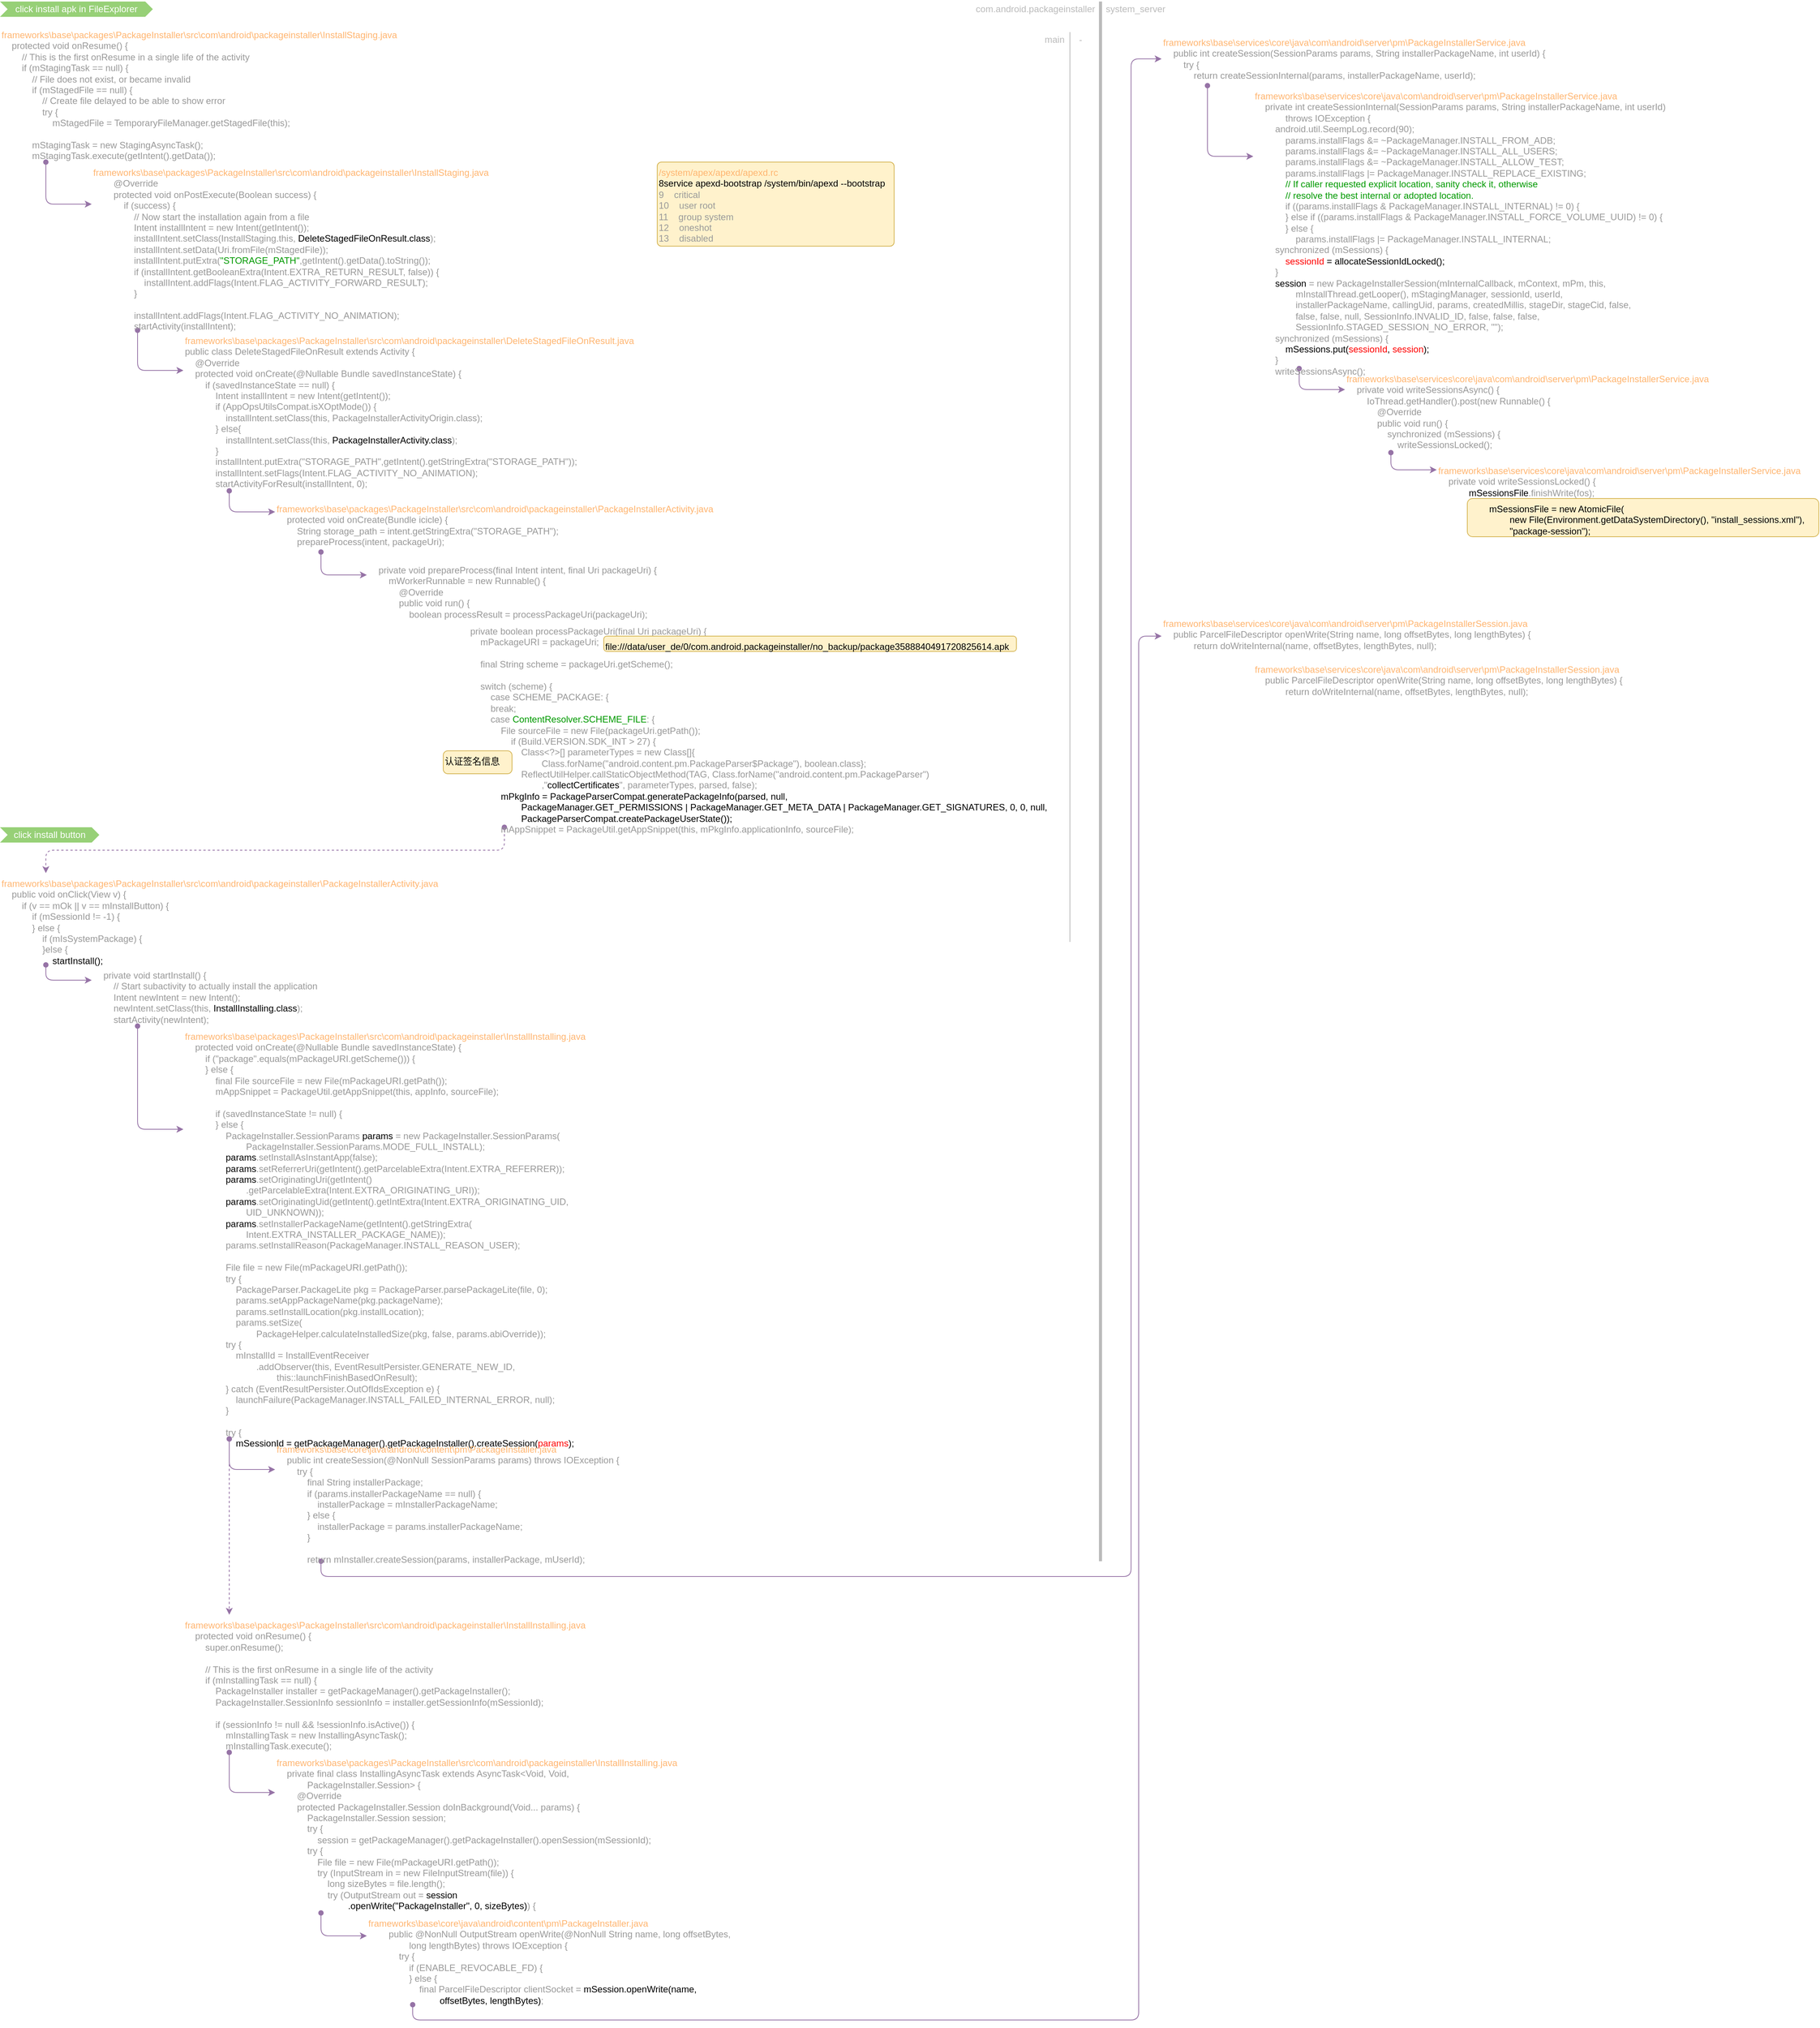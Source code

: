 <mxfile version="13.4.4" type="github"><diagram id="71aa756b-deb0-e7b1-39c7-49fa7107dbdd" name="Page-1"><mxGraphModel dx="1886" dy="779" grid="1" gridSize="10" guides="1" tooltips="1" connect="1" arrows="0" fold="1" page="1" pageScale="1" pageWidth="827" pageHeight="1169" background="#ffffff" math="0" shadow="0"><root><mxCell id="0"/><mxCell id="1" style="" parent="0"/><mxCell id="286" value="click install apk in FileExplorer" style="shape=step;perimeter=stepPerimeter;whiteSpace=wrap;html=1;fixedSize=1;align=center;size=10;fillColor=#97D077;strokeColor=none;fontColor=#FFFFFF;" parent="1" vertex="1"><mxGeometry x="40" y="40" width="200" height="20" as="geometry"/></mxCell><mxCell id="VTfqvs8XMtmZEZF2U0ne-447" value="" style="endArrow=none;html=1;strokeColor=#BBBBBB;" parent="1" edge="1"><mxGeometry width="50" height="50" relative="1" as="geometry"><mxPoint x="1440" y="1270" as="sourcePoint"/><mxPoint x="1440" y="80" as="targetPoint"/></mxGeometry></mxCell><mxCell id="VTfqvs8XMtmZEZF2U0ne-448" value="&lt;font face=&quot;helvetica&quot;&gt;-&lt;/font&gt;" style="text;html=1;strokeColor=none;fillColor=none;align=left;verticalAlign=middle;whiteSpace=wrap;rounded=0;shadow=0;glass=0;comic=0;startSize=20;fontColor=#BBBBBB;" parent="1" vertex="1"><mxGeometry x="1450" y="80" width="115" height="20" as="geometry"/></mxCell><mxCell id="lEKasSIzpFkO7wcDi95Z-328" value="&lt;div style=&quot;text-align: left&quot;&gt;&lt;span&gt;main&lt;/span&gt;&lt;/div&gt;" style="text;html=1;strokeColor=none;fillColor=none;align=right;verticalAlign=middle;whiteSpace=wrap;rounded=0;shadow=0;glass=0;comic=0;startSize=20;fontColor=#BBBBBB;" parent="1" vertex="1"><mxGeometry x="1320" y="80" width="115" height="20" as="geometry"/></mxCell><mxCell id="xOQtw8MwqIaRuGbksqcK-329" value="" style="line;strokeWidth=4;direction=south;html=1;perimeter=backbonePerimeter;points=[];outlineConnect=0;rounded=0;shadow=0;glass=0;comic=0;startSize=20;fillColor=none;fontColor=#BBBBBB;align=left;strokeColor=#BBBBBB;" parent="1" vertex="1"><mxGeometry x="1475" y="40" width="10" height="2040" as="geometry"/></mxCell><mxCell id="xOQtw8MwqIaRuGbksqcK-330" value="&lt;div style=&quot;text-align: left&quot;&gt;&lt;span&gt;com.android.packageinstaller&lt;/span&gt;&lt;/div&gt;" style="text;html=1;strokeColor=none;fillColor=none;align=right;verticalAlign=middle;whiteSpace=wrap;rounded=0;shadow=0;glass=0;comic=0;startSize=20;fontColor=#BBBBBB;" parent="1" vertex="1"><mxGeometry x="1360" y="40" width="115" height="20" as="geometry"/></mxCell><mxCell id="xOQtw8MwqIaRuGbksqcK-331" value="system_server" style="text;html=1;strokeColor=none;fillColor=none;align=left;verticalAlign=middle;whiteSpace=wrap;rounded=0;shadow=0;glass=0;comic=0;startSize=20;fontColor=#BBBBBB;" parent="1" vertex="1"><mxGeometry x="1485" y="40" width="115" height="20" as="geometry"/></mxCell><mxCell id="yb1TY8jY7eYrYFV5jX-Z-288" style="edgeStyle=orthogonalEdgeStyle;orthogonalLoop=1;jettySize=auto;html=1;exitX=0.5;exitY=1;exitDx=0;exitDy=0;entryX=0;entryY=0.25;entryDx=0;entryDy=0;startArrow=oval;startFill=1;strokeColor=#9673a6;fillColor=#e1d5e7;" parent="1" source="xqv6QPp65D5jO_ZpHdb--286" target="yb1TY8jY7eYrYFV5jX-Z-287" edge="1"><mxGeometry relative="1" as="geometry"/></mxCell><mxCell id="xqv6QPp65D5jO_ZpHdb--286" value="&lt;span&gt;&lt;div&gt;&lt;font color=&quot;#ffb570&quot;&gt;frameworks\base\packages\PackageInstaller\src\com\android\packageinstaller\PackageInstallerActivity.java&lt;/font&gt;&lt;br&gt;&lt;/div&gt;&lt;div&gt;&lt;div&gt;&lt;div&gt;&lt;font color=&quot;#999999&quot;&gt;&amp;nbsp; &amp;nbsp; protected void onCreate(Bundle icicle) {&lt;/font&gt;&lt;/div&gt;&lt;/div&gt;&lt;/div&gt;&lt;div&gt;&lt;div&gt;&lt;font color=&quot;#999999&quot;&gt;&amp;nbsp; &amp;nbsp; &amp;nbsp; &amp;nbsp; String storage_path = intent.getStringExtra(&quot;STORAGE_PATH&quot;);&lt;/font&gt;&lt;/div&gt;&lt;/div&gt;&lt;div&gt;&lt;div&gt;&lt;font color=&quot;#999999&quot;&gt;&amp;nbsp; &amp;nbsp; &amp;nbsp; &amp;nbsp; prepareProcess(intent, packageUri);&lt;/font&gt;&lt;/div&gt;&lt;/div&gt;&lt;div&gt;&lt;br&gt;&lt;/div&gt;&lt;/span&gt;" style="text;html=1;strokeColor=none;fillColor=none;align=left;verticalAlign=top;rounded=0;shadow=0;glass=0;comic=0;startSize=20;labelPosition=center;verticalLabelPosition=middle;horizontal=1;fontColor=#000000;movable=1;resizable=1;rotatable=1;deletable=1;editable=1;connectable=1;" parent="1" vertex="1"><mxGeometry x="400" y="690" width="120" height="70" as="geometry"/></mxCell><mxCell id="xqv6QPp65D5jO_ZpHdb--291" style="edgeStyle=orthogonalEdgeStyle;orthogonalLoop=1;jettySize=auto;html=1;exitX=0.5;exitY=1;exitDx=0;exitDy=0;entryX=0;entryY=0.25;entryDx=0;entryDy=0;startArrow=oval;startFill=1;strokeColor=#9673a6;fillColor=#e1d5e7;" parent="1" source="xqv6QPp65D5jO_ZpHdb--287" target="xqv6QPp65D5jO_ZpHdb--286" edge="1"><mxGeometry relative="1" as="geometry"/></mxCell><mxCell id="xqv6QPp65D5jO_ZpHdb--287" value="&lt;div&gt;&lt;font color=&quot;#ffb570&quot;&gt;frameworks\base\packages\PackageInstaller\src\com\android\packageinstaller\DeleteStagedFileOnResult.java&lt;/font&gt;&lt;br&gt;&lt;/div&gt;&lt;div&gt;&lt;div&gt;&lt;font color=&quot;#999999&quot;&gt;public class DeleteStagedFileOnResult extends Activity {&lt;/font&gt;&lt;/div&gt;&lt;div&gt;&lt;font color=&quot;#999999&quot;&gt;&amp;nbsp; &amp;nbsp; @Override&lt;/font&gt;&lt;/div&gt;&lt;div&gt;&lt;font color=&quot;#999999&quot;&gt;&amp;nbsp; &amp;nbsp; protected void onCreate(@Nullable Bundle savedInstanceState) {&lt;/font&gt;&lt;/div&gt;&lt;div&gt;&lt;span style=&quot;color: rgb(153 , 153 , 153)&quot;&gt;&amp;nbsp; &amp;nbsp; &amp;nbsp; &amp;nbsp; if (savedInstanceState == null) {&lt;/span&gt;&lt;br&gt;&lt;/div&gt;&lt;div&gt;&lt;font color=&quot;#999999&quot;&gt;&amp;nbsp; &amp;nbsp; &amp;nbsp; &amp;nbsp; &amp;nbsp; &amp;nbsp; Intent installIntent = new Intent(getIntent());&lt;/font&gt;&lt;/div&gt;&lt;div&gt;&lt;font color=&quot;#999999&quot;&gt;&amp;nbsp; &amp;nbsp; &amp;nbsp; &amp;nbsp; &amp;nbsp; &amp;nbsp; if (AppOpsUtilsCompat.isXOptMode()) {&lt;/font&gt;&lt;/div&gt;&lt;div&gt;&lt;font color=&quot;#999999&quot;&gt;&amp;nbsp; &amp;nbsp; &amp;nbsp; &amp;nbsp; &amp;nbsp; &amp;nbsp; &amp;nbsp; &amp;nbsp; installIntent.setClass(this, PackageInstallerActivityOrigin.class);&lt;/font&gt;&lt;/div&gt;&lt;div&gt;&lt;font color=&quot;#999999&quot;&gt;&amp;nbsp; &amp;nbsp; &amp;nbsp; &amp;nbsp; &amp;nbsp; &amp;nbsp; } else{&lt;/font&gt;&lt;/div&gt;&lt;div&gt;&lt;font color=&quot;#999999&quot;&gt;&amp;nbsp; &amp;nbsp; &amp;nbsp; &amp;nbsp; &amp;nbsp; &amp;nbsp; &amp;nbsp; &amp;nbsp; installIntent.setClass(this, &lt;/font&gt;PackageInstallerActivity.class&lt;font color=&quot;#999999&quot;&gt;);&lt;/font&gt;&lt;/div&gt;&lt;div&gt;&lt;font color=&quot;#999999&quot;&gt;&amp;nbsp; &amp;nbsp; &amp;nbsp; &amp;nbsp; &amp;nbsp; &amp;nbsp; }&lt;/font&gt;&lt;/div&gt;&lt;div&gt;&lt;font color=&quot;#999999&quot;&gt;&amp;nbsp; &amp;nbsp; &amp;nbsp; &amp;nbsp; &amp;nbsp; &amp;nbsp; installIntent.putExtra(&quot;STORAGE_PATH&quot;,getIntent().getStringExtra(&quot;STORAGE_PATH&quot;));&lt;/font&gt;&lt;/div&gt;&lt;div&gt;&lt;font color=&quot;#999999&quot;&gt;&amp;nbsp; &amp;nbsp; &amp;nbsp; &amp;nbsp; &amp;nbsp; &amp;nbsp; installIntent.setFlags(Intent.FLAG_ACTIVITY_NO_ANIMATION);&lt;/font&gt;&lt;/div&gt;&lt;div&gt;&lt;font color=&quot;#999999&quot;&gt;&amp;nbsp; &amp;nbsp; &amp;nbsp; &amp;nbsp; &amp;nbsp; &amp;nbsp; startActivityForResult(installIntent, 0);&lt;/font&gt;&lt;/div&gt;&lt;/div&gt;" style="text;html=1;strokeColor=none;fillColor=none;align=left;verticalAlign=top;rounded=0;shadow=0;glass=0;comic=0;startSize=20;labelPosition=center;verticalLabelPosition=middle;horizontal=1;fontColor=#000000;movable=1;resizable=1;rotatable=1;deletable=1;editable=1;connectable=1;" parent="1" vertex="1"><mxGeometry x="280" y="470" width="120" height="210" as="geometry"/></mxCell><mxCell id="xqv6QPp65D5jO_ZpHdb--290" style="edgeStyle=orthogonalEdgeStyle;orthogonalLoop=1;jettySize=auto;html=1;exitX=0.5;exitY=1;exitDx=0;exitDy=0;entryX=0;entryY=0.25;entryDx=0;entryDy=0;startArrow=oval;startFill=1;strokeColor=#9673a6;fillColor=#e1d5e7;" parent="1" source="xqv6QPp65D5jO_ZpHdb--288" target="xqv6QPp65D5jO_ZpHdb--287" edge="1"><mxGeometry relative="1" as="geometry"/></mxCell><mxCell id="xqv6QPp65D5jO_ZpHdb--288" value="&lt;div&gt;&lt;font color=&quot;#ffb570&quot;&gt;frameworks\base\packages\PackageInstaller\src\com\android\packageinstaller\InstallStaging.java&lt;/font&gt;&lt;br&gt;&lt;/div&gt;&lt;div&gt;&lt;div&gt;&lt;font color=&quot;#999999&quot;&gt;&amp;nbsp; &amp;nbsp; &amp;nbsp; &amp;nbsp; @Override&lt;/font&gt;&lt;/div&gt;&lt;div&gt;&lt;font color=&quot;#999999&quot;&gt;&amp;nbsp; &amp;nbsp; &amp;nbsp; &amp;nbsp; protected void onPostExecute(Boolean success) {&lt;/font&gt;&lt;/div&gt;&lt;div&gt;&lt;font color=&quot;#999999&quot;&gt;&amp;nbsp; &amp;nbsp; &amp;nbsp; &amp;nbsp; &amp;nbsp; &amp;nbsp; if (success) {&lt;/font&gt;&lt;/div&gt;&lt;div&gt;&lt;font color=&quot;#999999&quot;&gt;&amp;nbsp; &amp;nbsp; &amp;nbsp; &amp;nbsp; &amp;nbsp; &amp;nbsp; &amp;nbsp; &amp;nbsp; // Now start the installation again from a file&lt;/font&gt;&lt;/div&gt;&lt;div&gt;&lt;font color=&quot;#999999&quot;&gt;&amp;nbsp; &amp;nbsp; &amp;nbsp; &amp;nbsp; &amp;nbsp; &amp;nbsp; &amp;nbsp; &amp;nbsp; Intent installIntent = new Intent(getIntent());&lt;/font&gt;&lt;/div&gt;&lt;div&gt;&lt;font color=&quot;#999999&quot;&gt;&amp;nbsp; &amp;nbsp; &amp;nbsp; &amp;nbsp; &amp;nbsp; &amp;nbsp; &amp;nbsp; &amp;nbsp; installIntent.setClass(InstallStaging.this, &lt;/font&gt;DeleteStagedFileOnResult.class&lt;font color=&quot;#999999&quot;&gt;);&lt;/font&gt;&lt;/div&gt;&lt;div&gt;&lt;font color=&quot;#999999&quot;&gt;&amp;nbsp; &amp;nbsp; &amp;nbsp; &amp;nbsp; &amp;nbsp; &amp;nbsp; &amp;nbsp; &amp;nbsp; installIntent.setData(Uri.fromFile(mStagedFile));&lt;/font&gt;&lt;/div&gt;&lt;div&gt;&lt;font color=&quot;#999999&quot;&gt;&amp;nbsp; &amp;nbsp; &amp;nbsp; &amp;nbsp; &amp;nbsp; &amp;nbsp; &amp;nbsp; &amp;nbsp; installIntent.putExtra(&lt;/font&gt;&lt;font color=&quot;#009900&quot;&gt;&quot;STORAGE_PATH&quot;&lt;/font&gt;&lt;font color=&quot;#999999&quot;&gt;,getIntent().getData().toString());&lt;/font&gt;&lt;/div&gt;&lt;div&gt;&lt;font color=&quot;#999999&quot;&gt;&amp;nbsp; &amp;nbsp; &amp;nbsp; &amp;nbsp; &amp;nbsp; &amp;nbsp; &amp;nbsp; &amp;nbsp; if (installIntent.getBooleanExtra(Intent.EXTRA_RETURN_RESULT, false)) {&lt;/font&gt;&lt;/div&gt;&lt;div&gt;&lt;font color=&quot;#999999&quot;&gt;&amp;nbsp; &amp;nbsp; &amp;nbsp; &amp;nbsp; &amp;nbsp; &amp;nbsp; &amp;nbsp; &amp;nbsp; &amp;nbsp; &amp;nbsp; installIntent.addFlags(Intent.FLAG_ACTIVITY_FORWARD_RESULT);&lt;/font&gt;&lt;/div&gt;&lt;div&gt;&lt;font color=&quot;#999999&quot;&gt;&amp;nbsp; &amp;nbsp; &amp;nbsp; &amp;nbsp; &amp;nbsp; &amp;nbsp; &amp;nbsp; &amp;nbsp; }&lt;/font&gt;&lt;/div&gt;&lt;div&gt;&lt;font color=&quot;#999999&quot;&gt;&lt;br&gt;&lt;/font&gt;&lt;/div&gt;&lt;div&gt;&lt;font color=&quot;#999999&quot;&gt;&amp;nbsp; &amp;nbsp; &amp;nbsp; &amp;nbsp; &amp;nbsp; &amp;nbsp; &amp;nbsp; &amp;nbsp; installIntent.addFlags(Intent.FLAG_ACTIVITY_NO_ANIMATION);&lt;/font&gt;&lt;/div&gt;&lt;div&gt;&lt;font color=&quot;#999999&quot;&gt;&amp;nbsp; &amp;nbsp; &amp;nbsp; &amp;nbsp; &amp;nbsp; &amp;nbsp; &amp;nbsp; &amp;nbsp; startActivity(installIntent);&lt;/font&gt;&lt;/div&gt;&lt;/div&gt;" style="text;html=1;strokeColor=none;fillColor=none;align=left;verticalAlign=top;rounded=0;shadow=0;glass=0;comic=0;startSize=20;labelPosition=center;verticalLabelPosition=middle;horizontal=1;fontColor=#000000;movable=1;resizable=1;rotatable=1;deletable=1;editable=1;connectable=1;" parent="1" vertex="1"><mxGeometry x="160" y="250" width="120" height="220" as="geometry"/></mxCell><mxCell id="-hxafRc9YYkVESbqxfg_-287" style="edgeStyle=orthogonalEdgeStyle;orthogonalLoop=1;jettySize=auto;html=1;exitX=0.5;exitY=1;exitDx=0;exitDy=0;entryX=0;entryY=0.25;entryDx=0;entryDy=0;startArrow=oval;startFill=1;strokeColor=#9673a6;fillColor=#e1d5e7;" parent="1" source="-hxafRc9YYkVESbqxfg_-286" target="xqv6QPp65D5jO_ZpHdb--288" edge="1"><mxGeometry relative="1" as="geometry"/></mxCell><mxCell id="-hxafRc9YYkVESbqxfg_-286" value="&lt;span&gt;&lt;div&gt;&lt;font color=&quot;#ffb570&quot;&gt;frameworks\base\packages\PackageInstaller\src\com\android\packageinstaller\InstallStaging.java&lt;/font&gt;&lt;br&gt;&lt;/div&gt;&lt;div&gt;&lt;font color=&quot;#999999&quot;&gt;&lt;div&gt;&amp;nbsp; &amp;nbsp; protected void onResume() {&lt;/div&gt;&lt;div&gt;&lt;span&gt;&amp;nbsp; &amp;nbsp; &amp;nbsp; &amp;nbsp; // This is the first onResume in a single life of the activity&lt;/span&gt;&lt;br&gt;&lt;/div&gt;&lt;div&gt;&amp;nbsp; &amp;nbsp; &amp;nbsp; &amp;nbsp; if (mStagingTask == null) {&lt;/div&gt;&lt;div&gt;&amp;nbsp; &amp;nbsp; &amp;nbsp; &amp;nbsp; &amp;nbsp; &amp;nbsp; // File does not exist, or became invalid&lt;/div&gt;&lt;div&gt;&amp;nbsp; &amp;nbsp; &amp;nbsp; &amp;nbsp; &amp;nbsp; &amp;nbsp; if (mStagedFile == null) {&lt;/div&gt;&lt;div&gt;&amp;nbsp; &amp;nbsp; &amp;nbsp; &amp;nbsp; &amp;nbsp; &amp;nbsp; &amp;nbsp; &amp;nbsp; // Create file delayed to be able to show error&lt;/div&gt;&lt;div&gt;&amp;nbsp; &amp;nbsp; &amp;nbsp; &amp;nbsp; &amp;nbsp; &amp;nbsp; &amp;nbsp; &amp;nbsp; try {&lt;/div&gt;&lt;div&gt;&amp;nbsp; &amp;nbsp; &amp;nbsp; &amp;nbsp; &amp;nbsp; &amp;nbsp; &amp;nbsp; &amp;nbsp; &amp;nbsp; &amp;nbsp; mStagedFile = TemporaryFileManager.getStagedFile(this);&lt;/div&gt;&lt;div&gt;&lt;span&gt;&lt;br&gt;&lt;/span&gt;&lt;/div&gt;&lt;div&gt;&lt;span&gt;&amp;nbsp; &amp;nbsp; &amp;nbsp; &amp;nbsp; &amp;nbsp; &amp;nbsp; mStagingTask = new StagingAsyncTask();&lt;/span&gt;&lt;br&gt;&lt;/div&gt;&lt;div&gt;&amp;nbsp; &amp;nbsp; &amp;nbsp; &amp;nbsp; &amp;nbsp; &amp;nbsp; mStagingTask.execute(getIntent().getData());&lt;/div&gt;&lt;/font&gt;&lt;/div&gt;&lt;/span&gt;" style="text;html=1;strokeColor=none;fillColor=none;align=left;verticalAlign=top;rounded=0;shadow=0;glass=0;comic=0;startSize=20;labelPosition=center;verticalLabelPosition=middle;horizontal=1;fontColor=#000000;movable=1;resizable=1;rotatable=1;deletable=1;editable=1;connectable=1;" parent="1" vertex="1"><mxGeometry x="40" y="70" width="120" height="180" as="geometry"/></mxCell><mxCell id="-hxafRc9YYkVESbqxfg_-288" value="&lt;span&gt;&lt;div&gt;&lt;font color=&quot;#ffb570&quot;&gt;/system/apex/apexd/apexd.rc&lt;/font&gt;&lt;br&gt;&lt;/div&gt;&lt;div&gt;&lt;div&gt;8service apexd-bootstrap /system/bin/apexd --bootstrap&lt;/div&gt;&lt;div style=&quot;color: rgb(153 , 153 , 153)&quot;&gt;9&amp;nbsp; &amp;nbsp; critical&lt;/div&gt;&lt;div style=&quot;color: rgb(153 , 153 , 153)&quot;&gt;10&amp;nbsp; &amp;nbsp; user root&lt;/div&gt;&lt;div style=&quot;color: rgb(153 , 153 , 153)&quot;&gt;11&amp;nbsp; &amp;nbsp; group system&lt;/div&gt;&lt;div style=&quot;color: rgb(153 , 153 , 153)&quot;&gt;12&amp;nbsp; &amp;nbsp; oneshot&lt;/div&gt;&lt;div style=&quot;color: rgb(153 , 153 , 153)&quot;&gt;13&amp;nbsp; &amp;nbsp; disabled&lt;/div&gt;&lt;/div&gt;&lt;/span&gt;" style="text;html=1;strokeColor=#d6b656;fillColor=#fff2cc;align=left;verticalAlign=top;rounded=1;shadow=0;glass=0;comic=0;startSize=20;labelPosition=center;verticalLabelPosition=middle;horizontal=1;movable=1;resizable=1;rotatable=1;deletable=1;editable=1;connectable=1;arcSize=5;" parent="1" vertex="1"><mxGeometry x="900" y="250" width="310" height="110" as="geometry"/></mxCell><mxCell id="yb1TY8jY7eYrYFV5jX-Z-287" value="&lt;span&gt;&lt;div&gt;&lt;span style=&quot;color: rgb(153 , 153 , 153)&quot;&gt;&amp;nbsp; &amp;nbsp; private void prepareProcess(final Intent intent, final Uri packageUri) {&lt;/span&gt;&lt;br&gt;&lt;/div&gt;&lt;div&gt;&lt;div&gt;&lt;font color=&quot;#999999&quot;&gt;&amp;nbsp; &amp;nbsp; &amp;nbsp; &amp;nbsp; mWorkerRunnable = new Runnable() {&lt;/font&gt;&lt;/div&gt;&lt;div&gt;&lt;font color=&quot;#999999&quot;&gt;&amp;nbsp; &amp;nbsp; &amp;nbsp; &amp;nbsp; &amp;nbsp; &amp;nbsp; @Override&lt;/font&gt;&lt;/div&gt;&lt;div&gt;&lt;font color=&quot;#999999&quot;&gt;&amp;nbsp; &amp;nbsp; &amp;nbsp; &amp;nbsp; &amp;nbsp; &amp;nbsp; public void run() {&lt;/font&gt;&lt;/div&gt;&lt;div&gt;&lt;font color=&quot;#999999&quot;&gt;&amp;nbsp; &amp;nbsp; &amp;nbsp; &amp;nbsp; &amp;nbsp; &amp;nbsp; &amp;nbsp; &amp;nbsp; boolean processResult = processPackageUri(packageUri);&lt;/font&gt;&lt;/div&gt;&lt;/div&gt;&lt;/span&gt;" style="text;html=1;strokeColor=none;fillColor=none;align=left;verticalAlign=top;rounded=0;shadow=0;glass=0;comic=0;startSize=20;labelPosition=center;verticalLabelPosition=middle;horizontal=1;fontColor=#000000;movable=1;resizable=1;rotatable=1;deletable=1;editable=1;connectable=1;" parent="1" vertex="1"><mxGeometry x="520" y="770" width="120" height="80" as="geometry"/></mxCell><mxCell id="yb1TY8jY7eYrYFV5jX-Z-304" style="edgeStyle=orthogonalEdgeStyle;orthogonalLoop=1;jettySize=auto;html=1;exitX=0.5;exitY=1;exitDx=0;exitDy=0;entryX=0.5;entryY=0;entryDx=0;entryDy=0;startArrow=oval;startFill=1;strokeColor=#9673a6;fillColor=#e1d5e7;dashed=1;" parent="1" source="yb1TY8jY7eYrYFV5jX-Z-289" target="yb1TY8jY7eYrYFV5jX-Z-292" edge="1"><mxGeometry relative="1" as="geometry"><mxPoint x="700" y="1160" as="sourcePoint"/></mxGeometry></mxCell><mxCell id="yb1TY8jY7eYrYFV5jX-Z-289" value="&lt;div style=&quot;color: rgb(153 , 153 , 153)&quot;&gt;&amp;nbsp; &amp;nbsp; private boolean processPackageUri(final Uri packageUri) {&lt;/div&gt;&lt;div style=&quot;color: rgb(153 , 153 , 153)&quot;&gt;&amp;nbsp; &amp;nbsp; &amp;nbsp; &amp;nbsp; mPackageURI = packageUri;&lt;/div&gt;&lt;div style=&quot;color: rgb(153 , 153 , 153)&quot;&gt;&lt;br&gt;&lt;/div&gt;&lt;div style=&quot;color: rgb(153 , 153 , 153)&quot;&gt;&amp;nbsp; &amp;nbsp; &amp;nbsp; &amp;nbsp; final String scheme = packageUri.getScheme();&lt;/div&gt;&lt;div style=&quot;color: rgb(153 , 153 , 153)&quot;&gt;&lt;br&gt;&lt;/div&gt;&lt;div style=&quot;color: rgb(153 , 153 , 153)&quot;&gt;&amp;nbsp; &amp;nbsp; &amp;nbsp; &amp;nbsp; switch (scheme) {&lt;/div&gt;&lt;div style=&quot;color: rgb(153 , 153 , 153)&quot;&gt;&amp;nbsp; &amp;nbsp; &amp;nbsp; &amp;nbsp; &amp;nbsp; &amp;nbsp; case SCHEME_PACKAGE: {&lt;/div&gt;&lt;div style=&quot;color: rgb(153 , 153 , 153)&quot;&gt;&lt;span&gt;&amp;nbsp; &amp;nbsp; &amp;nbsp; &amp;nbsp; &amp;nbsp; &amp;nbsp; break;&lt;/span&gt;&lt;/div&gt;&lt;div&gt;&lt;font color=&quot;#999999&quot;&gt;&amp;nbsp; &amp;nbsp; &amp;nbsp; &amp;nbsp; &amp;nbsp; &amp;nbsp; case &lt;/font&gt;&lt;font color=&quot;#009900&quot;&gt;ContentResolver.SCHEME_FILE&lt;/font&gt;&lt;font color=&quot;#999999&quot;&gt;: {&lt;/font&gt;&lt;/div&gt;&lt;div style=&quot;color: rgb(153 , 153 , 153)&quot;&gt;&amp;nbsp; &amp;nbsp; &amp;nbsp; &amp;nbsp; &amp;nbsp; &amp;nbsp; &amp;nbsp; &amp;nbsp; File sourceFile = new File(packageUri.getPath());&lt;/div&gt;&lt;div&gt;&lt;div style=&quot;color: rgb(153 , 153 , 153)&quot;&gt;&amp;nbsp; &amp;nbsp; &amp;nbsp; &amp;nbsp; &amp;nbsp; &amp;nbsp; &amp;nbsp; &amp;nbsp; &amp;nbsp; &amp;nbsp; if (Build.VERSION.SDK_INT &amp;gt; 27) {&lt;/div&gt;&lt;div style=&quot;color: rgb(153 , 153 , 153)&quot;&gt;&amp;nbsp; &amp;nbsp; &amp;nbsp; &amp;nbsp; &amp;nbsp; &amp;nbsp; &amp;nbsp; &amp;nbsp; &amp;nbsp; &amp;nbsp; &amp;nbsp; &amp;nbsp; Class&amp;lt;?&amp;gt;[] parameterTypes = new Class[]{&lt;/div&gt;&lt;div style=&quot;color: rgb(153 , 153 , 153)&quot;&gt;&amp;nbsp; &amp;nbsp; &amp;nbsp; &amp;nbsp; &amp;nbsp; &amp;nbsp; &amp;nbsp; &amp;nbsp; &amp;nbsp; &amp;nbsp; &amp;nbsp; &amp;nbsp; &amp;nbsp; &amp;nbsp; &amp;nbsp; &amp;nbsp; Class.forName(&quot;android.content.pm.PackageParser$Package&quot;), boolean.class};&lt;/div&gt;&lt;div style=&quot;color: rgb(153 , 153 , 153)&quot;&gt;&amp;nbsp; &amp;nbsp; &amp;nbsp; &amp;nbsp; &amp;nbsp; &amp;nbsp; &amp;nbsp; &amp;nbsp; &amp;nbsp; &amp;nbsp; &amp;nbsp; &amp;nbsp; ReflectUtilHelper.callStaticObjectMethod(TAG, Class.forName(&quot;android.content.pm.PackageParser&quot;)&lt;/div&gt;&lt;div&gt;&lt;font color=&quot;#999999&quot;&gt;&amp;nbsp; &amp;nbsp; &amp;nbsp; &amp;nbsp; &amp;nbsp; &amp;nbsp; &amp;nbsp; &amp;nbsp; &amp;nbsp; &amp;nbsp; &amp;nbsp; &amp;nbsp; &amp;nbsp; &amp;nbsp; &amp;nbsp; &amp;nbsp; ,&quot;&lt;/font&gt;collectCertificates&lt;font color=&quot;#999999&quot;&gt;&quot;, parameterTypes, parsed, false);&lt;/font&gt;&lt;/div&gt;&lt;/div&gt;&lt;div&gt;&lt;div&gt;&amp;nbsp; &amp;nbsp; &amp;nbsp; &amp;nbsp; &amp;nbsp; &amp;nbsp; &amp;nbsp; &amp;nbsp; mPkgInfo = PackageParserCompat.generatePackageInfo(parsed, null,&lt;/div&gt;&lt;div&gt;&amp;nbsp; &amp;nbsp; &amp;nbsp; &amp;nbsp; &amp;nbsp; &amp;nbsp; &amp;nbsp; &amp;nbsp; &amp;nbsp; &amp;nbsp; &amp;nbsp; &amp;nbsp; PackageManager.GET_PERMISSIONS | PackageManager.GET_META_DATA | PackageManager.GET_SIGNATURES, 0, 0, null,&lt;/div&gt;&lt;div&gt;&amp;nbsp; &amp;nbsp; &amp;nbsp; &amp;nbsp; &amp;nbsp; &amp;nbsp; &amp;nbsp; &amp;nbsp; &amp;nbsp; &amp;nbsp; &amp;nbsp; &amp;nbsp; PackageParserCompat.createPackageUserState());&lt;/div&gt;&lt;div style=&quot;color: rgb(153 , 153 , 153)&quot;&gt;&amp;nbsp; &amp;nbsp; &amp;nbsp; &amp;nbsp; &amp;nbsp; &amp;nbsp; &amp;nbsp; &amp;nbsp; mAppSnippet = PackageUtil.getAppSnippet(this, mPkgInfo.applicationInfo, sourceFile);&lt;/div&gt;&lt;/div&gt;" style="text;html=1;strokeColor=none;fillColor=none;align=left;verticalAlign=top;rounded=0;shadow=0;glass=0;comic=0;startSize=20;labelPosition=center;verticalLabelPosition=middle;horizontal=1;fontColor=#000000;movable=1;resizable=1;rotatable=1;deletable=1;editable=1;connectable=1;" parent="1" vertex="1"><mxGeometry x="640" y="850" width="120" height="270" as="geometry"/></mxCell><mxCell id="yb1TY8jY7eYrYFV5jX-Z-290" value="&lt;span&gt;&lt;div&gt;&lt;span&gt;file:///data/user_de/0/com.android.packageinstaller/no_backup/package3588840491720825614.apk&lt;/span&gt;&lt;br&gt;&lt;/div&gt;&lt;/span&gt;" style="text;html=1;strokeColor=#d6b656;fillColor=#fff2cc;align=left;verticalAlign=top;rounded=1;shadow=0;glass=0;comic=0;startSize=20;labelPosition=center;verticalLabelPosition=middle;horizontal=1;movable=1;resizable=1;rotatable=1;deletable=1;editable=1;connectable=1;arcSize=20;" parent="1" vertex="1"><mxGeometry x="830" y="870" width="540" height="20" as="geometry"/></mxCell><mxCell id="yb1TY8jY7eYrYFV5jX-Z-291" value="&lt;span&gt;认证签名信息&lt;br&gt;&lt;/span&gt;" style="text;html=1;strokeColor=#d6b656;fillColor=#fff2cc;align=left;verticalAlign=top;rounded=1;shadow=0;glass=0;comic=0;startSize=20;labelPosition=center;verticalLabelPosition=middle;horizontal=1;movable=1;resizable=1;rotatable=1;deletable=1;editable=1;connectable=1;arcSize=20;" parent="1" vertex="1"><mxGeometry x="620" y="1020" width="90" height="30" as="geometry"/></mxCell><mxCell id="yb1TY8jY7eYrYFV5jX-Z-295" style="edgeStyle=orthogonalEdgeStyle;orthogonalLoop=1;jettySize=auto;html=1;exitX=0.5;exitY=1;exitDx=0;exitDy=0;entryX=0;entryY=0.25;entryDx=0;entryDy=0;startArrow=oval;startFill=1;strokeColor=#9673a6;fillColor=#e1d5e7;" parent="1" source="yb1TY8jY7eYrYFV5jX-Z-292" target="yb1TY8jY7eYrYFV5jX-Z-294" edge="1"><mxGeometry relative="1" as="geometry"/></mxCell><mxCell id="yb1TY8jY7eYrYFV5jX-Z-292" value="&lt;span&gt;&lt;div&gt;&lt;font color=&quot;#ffb570&quot;&gt;frameworks\base\packages\PackageInstaller\src\com\android\packageinstaller\PackageInstallerActivity.java&lt;/font&gt;&lt;br&gt;&lt;/div&gt;&lt;div&gt;&lt;div style=&quot;color: rgb(153 , 153 , 153)&quot;&gt;&amp;nbsp; &amp;nbsp; public void onClick(View v) {&lt;/div&gt;&lt;div style=&quot;color: rgb(153 , 153 , 153)&quot;&gt;&amp;nbsp; &amp;nbsp; &amp;nbsp; &amp;nbsp; if (v == mOk || v == mInstallButton) {&lt;/div&gt;&lt;div style=&quot;color: rgb(153 , 153 , 153)&quot;&gt;&amp;nbsp; &amp;nbsp; &amp;nbsp; &amp;nbsp; &amp;nbsp; &amp;nbsp; if (mSessionId != -1) {&lt;/div&gt;&lt;div style=&quot;color: rgb(153 , 153 , 153)&quot;&gt;&lt;span&gt;&amp;nbsp; &amp;nbsp; &amp;nbsp; &amp;nbsp; &amp;nbsp; &amp;nbsp; } else {&lt;/span&gt;&lt;br&gt;&lt;/div&gt;&lt;div style=&quot;color: rgb(153 , 153 , 153)&quot;&gt;&amp;nbsp; &amp;nbsp; &amp;nbsp; &amp;nbsp; &amp;nbsp; &amp;nbsp; &amp;nbsp; &amp;nbsp; if (mIsSystemPackage) {&lt;/div&gt;&lt;div style=&quot;color: rgb(153 , 153 , 153)&quot;&gt;&lt;span&gt;&amp;nbsp; &amp;nbsp; &amp;nbsp; &amp;nbsp; &amp;nbsp; &amp;nbsp; &amp;nbsp; &amp;nbsp; }else {&lt;/span&gt;&lt;br&gt;&lt;/div&gt;&lt;div&gt;&amp;nbsp; &amp;nbsp; &amp;nbsp; &amp;nbsp; &amp;nbsp; &amp;nbsp; &amp;nbsp; &amp;nbsp; &amp;nbsp; &amp;nbsp; startInstall();&lt;/div&gt;&lt;/div&gt;&lt;/span&gt;" style="text;html=1;strokeColor=none;fillColor=none;align=left;verticalAlign=top;rounded=0;shadow=0;glass=0;comic=0;startSize=20;labelPosition=center;verticalLabelPosition=middle;horizontal=1;fontColor=#000000;movable=1;resizable=1;rotatable=1;deletable=1;editable=1;connectable=1;" parent="1" vertex="1"><mxGeometry x="40" y="1180" width="120" height="120" as="geometry"/></mxCell><mxCell id="yb1TY8jY7eYrYFV5jX-Z-293" value="click install button" style="shape=step;perimeter=stepPerimeter;whiteSpace=wrap;html=1;fixedSize=1;align=center;size=10;fillColor=#97D077;strokeColor=none;fontColor=#FFFFFF;" parent="1" vertex="1"><mxGeometry x="40" y="1120" width="130" height="20" as="geometry"/></mxCell><mxCell id="yb1TY8jY7eYrYFV5jX-Z-300" style="edgeStyle=orthogonalEdgeStyle;orthogonalLoop=1;jettySize=auto;html=1;exitX=0.5;exitY=1;exitDx=0;exitDy=0;entryX=0;entryY=0.25;entryDx=0;entryDy=0;startArrow=oval;startFill=1;strokeColor=#9673a6;fillColor=#e1d5e7;" parent="1" source="yb1TY8jY7eYrYFV5jX-Z-294" target="yb1TY8jY7eYrYFV5jX-Z-297" edge="1"><mxGeometry relative="1" as="geometry"/></mxCell><mxCell id="yb1TY8jY7eYrYFV5jX-Z-294" value="&lt;div&gt;&lt;span style=&quot;color: rgb(153 , 153 , 153)&quot;&gt;&amp;nbsp; &amp;nbsp; private void startInstall() {&lt;/span&gt;&lt;br&gt;&lt;/div&gt;&lt;div&gt;&lt;div&gt;&lt;div&gt;&lt;font color=&quot;#999999&quot;&gt;&amp;nbsp; &amp;nbsp; &amp;nbsp; &amp;nbsp; // Start subactivity to actually install the application&lt;/font&gt;&lt;/div&gt;&lt;div&gt;&lt;font color=&quot;#999999&quot;&gt;&amp;nbsp; &amp;nbsp; &amp;nbsp; &amp;nbsp; Intent newIntent = new Intent();&lt;/font&gt;&lt;/div&gt;&lt;div&gt;&lt;font color=&quot;#999999&quot;&gt;&amp;nbsp; &amp;nbsp; &amp;nbsp; &amp;nbsp; newIntent.setClass(this, &lt;/font&gt;InstallInstalling.class&lt;font color=&quot;#999999&quot;&gt;);&lt;/font&gt;&lt;/div&gt;&lt;div&gt;&lt;font color=&quot;#999999&quot;&gt;&amp;nbsp; &amp;nbsp; &amp;nbsp; &amp;nbsp; startActivity(newIntent);&lt;/font&gt;&lt;/div&gt;&lt;/div&gt;&lt;/div&gt;" style="text;html=1;strokeColor=none;fillColor=none;align=left;verticalAlign=top;rounded=0;shadow=0;glass=0;comic=0;startSize=20;labelPosition=center;verticalLabelPosition=middle;horizontal=1;fontColor=#000000;movable=1;resizable=1;rotatable=1;deletable=1;editable=1;connectable=1;" parent="1" vertex="1"><mxGeometry x="160" y="1300" width="120" height="80" as="geometry"/></mxCell><mxCell id="yb1TY8jY7eYrYFV5jX-Z-301" style="edgeStyle=orthogonalEdgeStyle;orthogonalLoop=1;jettySize=auto;html=1;exitX=0.5;exitY=1;exitDx=0;exitDy=0;entryX=0;entryY=0.25;entryDx=0;entryDy=0;startArrow=oval;startFill=1;strokeColor=#9673a6;fillColor=#e1d5e7;" parent="1" source="yb1TY8jY7eYrYFV5jX-Z-297" target="yb1TY8jY7eYrYFV5jX-Z-299" edge="1"><mxGeometry relative="1" as="geometry"/></mxCell><mxCell id="yb1TY8jY7eYrYFV5jX-Z-297" value="&lt;span&gt;&lt;div&gt;&lt;font color=&quot;#ffb570&quot;&gt;frameworks\base\packages\PackageInstaller\src\com\android\packageinstaller\InstallInstalling.java&lt;/font&gt;&lt;br&gt;&lt;/div&gt;&lt;div&gt;&lt;div&gt;&lt;div&gt;&lt;font color=&quot;#999999&quot;&gt;&amp;nbsp; &amp;nbsp; protected void onCreate(@Nullable Bundle savedInstanceState) {&lt;/font&gt;&lt;/div&gt;&lt;div&gt;&lt;span style=&quot;color: rgb(153 , 153 , 153)&quot;&gt;&amp;nbsp; &amp;nbsp; &amp;nbsp; &amp;nbsp; if (&quot;package&quot;.equals(mPackageURI.getScheme())) {&lt;/span&gt;&lt;br&gt;&lt;/div&gt;&lt;div&gt;&lt;span style=&quot;color: rgb(153 , 153 , 153)&quot;&gt;&amp;nbsp; &amp;nbsp; &amp;nbsp; &amp;nbsp; } else {&lt;/span&gt;&lt;br&gt;&lt;/div&gt;&lt;/div&gt;&lt;/div&gt;&lt;div&gt;&lt;div&gt;&lt;font color=&quot;#999999&quot;&gt;&amp;nbsp; &amp;nbsp; &amp;nbsp; &amp;nbsp; &amp;nbsp; &amp;nbsp; final File sourceFile = new File(mPackageURI.getPath());&lt;/font&gt;&lt;/div&gt;&lt;div&gt;&lt;font color=&quot;#999999&quot;&gt;&amp;nbsp; &amp;nbsp; &amp;nbsp; &amp;nbsp; &amp;nbsp; &amp;nbsp; mAppSnippet = PackageUtil.getAppSnippet(this, appInfo, sourceFile);&lt;/font&gt;&lt;/div&gt;&lt;div&gt;&lt;br&gt;&lt;/div&gt;&lt;div&gt;&lt;font color=&quot;#999999&quot;&gt;&amp;nbsp; &amp;nbsp; &amp;nbsp; &amp;nbsp; &amp;nbsp; &amp;nbsp; if (savedInstanceState != null) {&lt;/font&gt;&lt;/div&gt;&lt;div&gt;&lt;span style=&quot;color: rgb(153 , 153 , 153)&quot;&gt;&amp;nbsp; &amp;nbsp; &amp;nbsp; &amp;nbsp; &amp;nbsp; &amp;nbsp; } else {&lt;/span&gt;&lt;br&gt;&lt;/div&gt;&lt;/div&gt;&lt;div&gt;&lt;div&gt;&lt;font color=&quot;#999999&quot;&gt;&amp;nbsp; &amp;nbsp; &amp;nbsp; &amp;nbsp; &amp;nbsp; &amp;nbsp; &amp;nbsp; &amp;nbsp; PackageInstaller.SessionParams &lt;/font&gt;params &lt;font color=&quot;#999999&quot;&gt;= new PackageInstaller.SessionParams(&lt;/font&gt;&lt;/div&gt;&lt;div style=&quot;color: rgb(153 , 153 , 153)&quot;&gt;&amp;nbsp; &amp;nbsp; &amp;nbsp; &amp;nbsp; &amp;nbsp; &amp;nbsp; &amp;nbsp; &amp;nbsp; &amp;nbsp; &amp;nbsp; &amp;nbsp; &amp;nbsp; PackageInstaller.SessionParams.MODE_FULL_INSTALL);&lt;/div&gt;&lt;div&gt;&lt;span style=&quot;color: rgb(153 , 153 , 153)&quot;&gt;&amp;nbsp; &amp;nbsp; &amp;nbsp; &amp;nbsp; &amp;nbsp; &amp;nbsp; &amp;nbsp; &amp;nbsp; &lt;/span&gt;params&lt;font color=&quot;#999999&quot;&gt;.setInstallAsInstantApp(false);&lt;/font&gt;&lt;/div&gt;&lt;div&gt;&lt;span style=&quot;color: rgb(153 , 153 , 153)&quot;&gt;&amp;nbsp; &amp;nbsp; &amp;nbsp; &amp;nbsp; &amp;nbsp; &amp;nbsp; &amp;nbsp; &amp;nbsp; &lt;/span&gt;params&lt;font color=&quot;#999999&quot;&gt;.setReferrerUri(getIntent().getParcelableExtra(Intent.EXTRA_REFERRER));&lt;/font&gt;&lt;/div&gt;&lt;div&gt;&lt;span style=&quot;color: rgb(153 , 153 , 153)&quot;&gt;&amp;nbsp; &amp;nbsp; &amp;nbsp; &amp;nbsp; &amp;nbsp; &amp;nbsp; &amp;nbsp; &amp;nbsp; &lt;/span&gt;params&lt;font color=&quot;#999999&quot;&gt;.setOriginatingUri(getIntent()&lt;/font&gt;&lt;/div&gt;&lt;div style=&quot;color: rgb(153 , 153 , 153)&quot;&gt;&amp;nbsp; &amp;nbsp; &amp;nbsp; &amp;nbsp; &amp;nbsp; &amp;nbsp; &amp;nbsp; &amp;nbsp; &amp;nbsp; &amp;nbsp; &amp;nbsp; &amp;nbsp; .getParcelableExtra(Intent.EXTRA_ORIGINATING_URI));&lt;/div&gt;&lt;div&gt;&lt;span style=&quot;color: rgb(153 , 153 , 153)&quot;&gt;&amp;nbsp; &amp;nbsp; &amp;nbsp; &amp;nbsp; &amp;nbsp; &amp;nbsp; &amp;nbsp; &amp;nbsp; &lt;/span&gt;params&lt;font color=&quot;#999999&quot;&gt;.setOriginatingUid(getIntent().getIntExtra(Intent.EXTRA_ORIGINATING_UID,&lt;/font&gt;&lt;/div&gt;&lt;div style=&quot;color: rgb(153 , 153 , 153)&quot;&gt;&amp;nbsp; &amp;nbsp; &amp;nbsp; &amp;nbsp; &amp;nbsp; &amp;nbsp; &amp;nbsp; &amp;nbsp; &amp;nbsp; &amp;nbsp; &amp;nbsp; &amp;nbsp; UID_UNKNOWN));&lt;/div&gt;&lt;div&gt;&lt;span style=&quot;color: rgb(153 , 153 , 153)&quot;&gt;&amp;nbsp; &amp;nbsp; &amp;nbsp; &amp;nbsp; &amp;nbsp; &amp;nbsp; &amp;nbsp; &amp;nbsp; &lt;/span&gt;params&lt;font color=&quot;#999999&quot;&gt;.setInstallerPackageName(getIntent().getStringExtra(&lt;/font&gt;&lt;/div&gt;&lt;div style=&quot;color: rgb(153 , 153 , 153)&quot;&gt;&amp;nbsp; &amp;nbsp; &amp;nbsp; &amp;nbsp; &amp;nbsp; &amp;nbsp; &amp;nbsp; &amp;nbsp; &amp;nbsp; &amp;nbsp; &amp;nbsp; &amp;nbsp; Intent.EXTRA_INSTALLER_PACKAGE_NAME));&lt;/div&gt;&lt;div style=&quot;color: rgb(153 , 153 , 153)&quot;&gt;&amp;nbsp; &amp;nbsp; &amp;nbsp; &amp;nbsp; &amp;nbsp; &amp;nbsp; &amp;nbsp; &amp;nbsp; params.setInstallReason(PackageManager.INSTALL_REASON_USER);&lt;/div&gt;&lt;div style=&quot;color: rgb(153 , 153 , 153)&quot;&gt;&lt;br&gt;&lt;/div&gt;&lt;div style=&quot;color: rgb(153 , 153 , 153)&quot;&gt;&amp;nbsp; &amp;nbsp; &amp;nbsp; &amp;nbsp; &amp;nbsp; &amp;nbsp; &amp;nbsp; &amp;nbsp; File file = new File(mPackageURI.getPath());&lt;/div&gt;&lt;div style=&quot;color: rgb(153 , 153 , 153)&quot;&gt;&amp;nbsp; &amp;nbsp; &amp;nbsp; &amp;nbsp; &amp;nbsp; &amp;nbsp; &amp;nbsp; &amp;nbsp; try {&lt;/div&gt;&lt;div style=&quot;color: rgb(153 , 153 , 153)&quot;&gt;&amp;nbsp; &amp;nbsp; &amp;nbsp; &amp;nbsp; &amp;nbsp; &amp;nbsp; &amp;nbsp; &amp;nbsp; &amp;nbsp; &amp;nbsp; PackageParser.PackageLite pkg = PackageParser.parsePackageLite(file, 0);&lt;/div&gt;&lt;div style=&quot;color: rgb(153 , 153 , 153)&quot;&gt;&amp;nbsp; &amp;nbsp; &amp;nbsp; &amp;nbsp; &amp;nbsp; &amp;nbsp; &amp;nbsp; &amp;nbsp; &amp;nbsp; &amp;nbsp; params.setAppPackageName(pkg.packageName);&lt;/div&gt;&lt;div style=&quot;color: rgb(153 , 153 , 153)&quot;&gt;&amp;nbsp; &amp;nbsp; &amp;nbsp; &amp;nbsp; &amp;nbsp; &amp;nbsp; &amp;nbsp; &amp;nbsp; &amp;nbsp; &amp;nbsp; params.setInstallLocation(pkg.installLocation);&lt;/div&gt;&lt;div style=&quot;color: rgb(153 , 153 , 153)&quot;&gt;&amp;nbsp; &amp;nbsp; &amp;nbsp; &amp;nbsp; &amp;nbsp; &amp;nbsp; &amp;nbsp; &amp;nbsp; &amp;nbsp; &amp;nbsp; params.setSize(&lt;/div&gt;&lt;div style=&quot;color: rgb(153 , 153 , 153)&quot;&gt;&amp;nbsp; &amp;nbsp; &amp;nbsp; &amp;nbsp; &amp;nbsp; &amp;nbsp; &amp;nbsp; &amp;nbsp; &amp;nbsp; &amp;nbsp; &amp;nbsp; &amp;nbsp; &amp;nbsp; &amp;nbsp; PackageHelper.calculateInstalledSize(pkg, false, params.abiOverride));&lt;/div&gt;&lt;div&gt;&lt;div&gt;&lt;font color=&quot;#999999&quot;&gt;&amp;nbsp; &amp;nbsp; &amp;nbsp; &amp;nbsp; &amp;nbsp; &amp;nbsp; &amp;nbsp; &amp;nbsp; try {&lt;/font&gt;&lt;/div&gt;&lt;div&gt;&lt;font color=&quot;#999999&quot;&gt;&amp;nbsp; &amp;nbsp; &amp;nbsp; &amp;nbsp; &amp;nbsp; &amp;nbsp; &amp;nbsp; &amp;nbsp; &amp;nbsp; &amp;nbsp; mInstallId = InstallEventReceiver&lt;/font&gt;&lt;/div&gt;&lt;div&gt;&lt;font color=&quot;#999999&quot;&gt;&amp;nbsp; &amp;nbsp; &amp;nbsp; &amp;nbsp; &amp;nbsp; &amp;nbsp; &amp;nbsp; &amp;nbsp; &amp;nbsp; &amp;nbsp; &amp;nbsp; &amp;nbsp; &amp;nbsp; &amp;nbsp; .addObserver(this, EventResultPersister.GENERATE_NEW_ID,&lt;/font&gt;&lt;/div&gt;&lt;div&gt;&lt;font color=&quot;#999999&quot;&gt;&amp;nbsp; &amp;nbsp; &amp;nbsp; &amp;nbsp; &amp;nbsp; &amp;nbsp; &amp;nbsp; &amp;nbsp; &amp;nbsp; &amp;nbsp; &amp;nbsp; &amp;nbsp; &amp;nbsp; &amp;nbsp; &amp;nbsp; &amp;nbsp; &amp;nbsp; &amp;nbsp; this::launchFinishBasedOnResult);&lt;/font&gt;&lt;/div&gt;&lt;div&gt;&lt;font color=&quot;#999999&quot;&gt;&amp;nbsp; &amp;nbsp; &amp;nbsp; &amp;nbsp; &amp;nbsp; &amp;nbsp; &amp;nbsp; &amp;nbsp; } catch (EventResultPersister.OutOfIdsException e) {&lt;/font&gt;&lt;/div&gt;&lt;div&gt;&lt;font color=&quot;#999999&quot;&gt;&amp;nbsp; &amp;nbsp; &amp;nbsp; &amp;nbsp; &amp;nbsp; &amp;nbsp; &amp;nbsp; &amp;nbsp; &amp;nbsp; &amp;nbsp; launchFailure(PackageManager.INSTALL_FAILED_INTERNAL_ERROR, null);&lt;/font&gt;&lt;/div&gt;&lt;div&gt;&lt;font color=&quot;#999999&quot;&gt;&amp;nbsp; &amp;nbsp; &amp;nbsp; &amp;nbsp; &amp;nbsp; &amp;nbsp; &amp;nbsp; &amp;nbsp; }&lt;/font&gt;&lt;/div&gt;&lt;div&gt;&lt;font color=&quot;#999999&quot;&gt;&lt;br&gt;&lt;/font&gt;&lt;/div&gt;&lt;div&gt;&lt;font color=&quot;#999999&quot;&gt;&amp;nbsp; &amp;nbsp; &amp;nbsp; &amp;nbsp; &amp;nbsp; &amp;nbsp; &amp;nbsp; &amp;nbsp; try {&lt;/font&gt;&lt;/div&gt;&lt;div&gt;&amp;nbsp; &amp;nbsp; &amp;nbsp; &amp;nbsp; &amp;nbsp; &amp;nbsp; &amp;nbsp; &amp;nbsp; &amp;nbsp; &amp;nbsp; mSessionId = getPackageManager().getPackageInstaller().createSession(&lt;font color=&quot;#ff0000&quot;&gt;params&lt;/font&gt;);&lt;/div&gt;&lt;/div&gt;&lt;/div&gt;&lt;/span&gt;" style="text;html=1;strokeColor=none;fillColor=none;align=left;verticalAlign=top;rounded=0;shadow=0;glass=0;comic=0;startSize=20;labelPosition=center;verticalLabelPosition=middle;horizontal=1;fontColor=#000000;movable=1;resizable=1;rotatable=1;deletable=1;editable=1;connectable=1;" parent="1" vertex="1"><mxGeometry x="280" y="1380" width="120" height="540" as="geometry"/></mxCell><mxCell id="yb1TY8jY7eYrYFV5jX-Z-306" style="edgeStyle=orthogonalEdgeStyle;orthogonalLoop=1;jettySize=auto;html=1;exitX=0.5;exitY=1;exitDx=0;exitDy=0;entryX=0;entryY=0.25;entryDx=0;entryDy=0;startArrow=oval;startFill=1;strokeColor=#9673a6;fillColor=#e1d5e7;" parent="1" source="yb1TY8jY7eYrYFV5jX-Z-298" target="yb1TY8jY7eYrYFV5jX-Z-305" edge="1"><mxGeometry relative="1" as="geometry"/></mxCell><mxCell id="yb1TY8jY7eYrYFV5jX-Z-298" value="&lt;span&gt;&lt;div&gt;&lt;font color=&quot;#ffb570&quot;&gt;frameworks\base\services\core\java\com\android\server\pm\PackageInstallerService.java&lt;/font&gt;&lt;br&gt;&lt;/div&gt;&lt;div&gt;&lt;font color=&quot;#999999&quot;&gt;&lt;div&gt;&amp;nbsp; &amp;nbsp; public int createSession(SessionParams params, String installerPackageName, int userId) {&lt;/div&gt;&lt;div&gt;&amp;nbsp; &amp;nbsp; &amp;nbsp; &amp;nbsp; try {&lt;/div&gt;&lt;div&gt;&amp;nbsp; &amp;nbsp; &amp;nbsp; &amp;nbsp; &amp;nbsp; &amp;nbsp; return createSessionInternal(params, installerPackageName, userId);&lt;/div&gt;&lt;/font&gt;&lt;/div&gt;&lt;/span&gt;" style="text;html=1;strokeColor=none;fillColor=none;align=left;verticalAlign=top;rounded=0;shadow=0;glass=0;comic=0;startSize=20;labelPosition=center;verticalLabelPosition=middle;horizontal=1;fontColor=#000000;movable=1;resizable=1;rotatable=1;deletable=1;editable=1;connectable=1;" parent="1" vertex="1"><mxGeometry x="1560" y="80" width="120" height="70" as="geometry"/></mxCell><mxCell id="yb1TY8jY7eYrYFV5jX-Z-302" style="edgeStyle=orthogonalEdgeStyle;orthogonalLoop=1;jettySize=auto;html=1;exitX=0.5;exitY=1;exitDx=0;exitDy=0;startArrow=oval;startFill=1;strokeColor=#9673a6;fillColor=#e1d5e7;entryX=0;entryY=0.5;entryDx=0;entryDy=0;" parent="1" source="yb1TY8jY7eYrYFV5jX-Z-299" target="yb1TY8jY7eYrYFV5jX-Z-298" edge="1"><mxGeometry relative="1" as="geometry"><mxPoint x="1530" y="640" as="targetPoint"/><Array as="points"><mxPoint x="460" y="2100"/><mxPoint x="1520" y="2100"/><mxPoint x="1520" y="115"/></Array></mxGeometry></mxCell><mxCell id="yb1TY8jY7eYrYFV5jX-Z-313" style="edgeStyle=orthogonalEdgeStyle;orthogonalLoop=1;jettySize=auto;html=1;entryX=0.5;entryY=0;entryDx=0;entryDy=0;startArrow=oval;startFill=1;strokeColor=#9673a6;fillColor=#e1d5e7;dashed=1;exitX=0.5;exitY=1;exitDx=0;exitDy=0;" parent="1" target="yb1TY8jY7eYrYFV5jX-Z-312" edge="1" source="yb1TY8jY7eYrYFV5jX-Z-297"><mxGeometry relative="1" as="geometry"><mxPoint x="460" y="2120" as="sourcePoint"/></mxGeometry></mxCell><mxCell id="yb1TY8jY7eYrYFV5jX-Z-299" value="&lt;span&gt;&lt;div&gt;&lt;font color=&quot;#ffb570&quot;&gt;frameworks\base\core\java\android\content\pm\PackageInstaller.java&lt;/font&gt;&lt;br&gt;&lt;/div&gt;&lt;div&gt;&lt;font color=&quot;#999999&quot;&gt;&lt;div&gt;&amp;nbsp; &amp;nbsp; public int createSession(@NonNull SessionParams params) throws IOException {&lt;/div&gt;&lt;div&gt;&amp;nbsp; &amp;nbsp; &amp;nbsp; &amp;nbsp; try {&lt;/div&gt;&lt;div&gt;&amp;nbsp; &amp;nbsp; &amp;nbsp; &amp;nbsp; &amp;nbsp; &amp;nbsp; final String installerPackage;&lt;/div&gt;&lt;div&gt;&amp;nbsp; &amp;nbsp; &amp;nbsp; &amp;nbsp; &amp;nbsp; &amp;nbsp; if (params.installerPackageName == null) {&lt;/div&gt;&lt;div&gt;&amp;nbsp; &amp;nbsp; &amp;nbsp; &amp;nbsp; &amp;nbsp; &amp;nbsp; &amp;nbsp; &amp;nbsp; installerPackage = mInstallerPackageName;&lt;/div&gt;&lt;div&gt;&amp;nbsp; &amp;nbsp; &amp;nbsp; &amp;nbsp; &amp;nbsp; &amp;nbsp; } else {&lt;/div&gt;&lt;div&gt;&amp;nbsp; &amp;nbsp; &amp;nbsp; &amp;nbsp; &amp;nbsp; &amp;nbsp; &amp;nbsp; &amp;nbsp; installerPackage = params.installerPackageName;&lt;/div&gt;&lt;div&gt;&amp;nbsp; &amp;nbsp; &amp;nbsp; &amp;nbsp; &amp;nbsp; &amp;nbsp; }&lt;/div&gt;&lt;div&gt;&lt;br&gt;&lt;/div&gt;&lt;div&gt;&amp;nbsp; &amp;nbsp; &amp;nbsp; &amp;nbsp; &amp;nbsp; &amp;nbsp; return mInstaller.createSession(params, installerPackage, mUserId);&lt;/div&gt;&lt;/font&gt;&lt;/div&gt;&lt;/span&gt;" style="text;html=1;strokeColor=none;fillColor=none;align=left;verticalAlign=top;rounded=0;shadow=0;glass=0;comic=0;startSize=20;labelPosition=center;verticalLabelPosition=middle;horizontal=1;fontColor=#000000;movable=1;resizable=1;rotatable=1;deletable=1;editable=1;connectable=1;" parent="1" vertex="1"><mxGeometry x="400" y="1920" width="120" height="160" as="geometry"/></mxCell><mxCell id="yb1TY8jY7eYrYFV5jX-Z-308" style="edgeStyle=orthogonalEdgeStyle;orthogonalLoop=1;jettySize=auto;html=1;exitX=0.5;exitY=1;exitDx=0;exitDy=0;entryX=0;entryY=0.25;entryDx=0;entryDy=0;startArrow=oval;startFill=1;strokeColor=#9673a6;fillColor=#e1d5e7;" parent="1" source="yb1TY8jY7eYrYFV5jX-Z-305" target="yb1TY8jY7eYrYFV5jX-Z-307" edge="1"><mxGeometry relative="1" as="geometry"/></mxCell><mxCell id="yb1TY8jY7eYrYFV5jX-Z-305" value="&lt;div&gt;&lt;font color=&quot;#ffb570&quot;&gt;frameworks\base\services\core\java\com\android\server\pm\PackageInstallerService.java&lt;/font&gt;&lt;br&gt;&lt;/div&gt;&lt;div&gt;&lt;div style=&quot;color: rgb(153 , 153 , 153)&quot;&gt;&amp;nbsp; &amp;nbsp; private int createSessionInternal(SessionParams params, String installerPackageName, int userId)&lt;/div&gt;&lt;div style=&quot;color: rgb(153 , 153 , 153)&quot;&gt;&amp;nbsp; &amp;nbsp; &amp;nbsp; &amp;nbsp; &amp;nbsp; &amp;nbsp; throws IOException {&lt;/div&gt;&lt;div style=&quot;color: rgb(153 , 153 , 153)&quot;&gt;&amp;nbsp; &amp;nbsp; &amp;nbsp; &amp;nbsp; android.util.SeempLog.record(90);&lt;/div&gt;&lt;div style=&quot;color: rgb(153 , 153 , 153)&quot;&gt;&lt;div&gt;&amp;nbsp; &amp;nbsp; &amp;nbsp; &amp;nbsp; &amp;nbsp; &amp;nbsp; params.installFlags &amp;amp;= ~PackageManager.INSTALL_FROM_ADB;&lt;/div&gt;&lt;div&gt;&amp;nbsp; &amp;nbsp; &amp;nbsp; &amp;nbsp; &amp;nbsp; &amp;nbsp; params.installFlags &amp;amp;= ~PackageManager.INSTALL_ALL_USERS;&lt;/div&gt;&lt;div&gt;&amp;nbsp; &amp;nbsp; &amp;nbsp; &amp;nbsp; &amp;nbsp; &amp;nbsp; params.installFlags &amp;amp;= ~PackageManager.INSTALL_ALLOW_TEST;&lt;/div&gt;&lt;div&gt;&amp;nbsp; &amp;nbsp; &amp;nbsp; &amp;nbsp; &amp;nbsp; &amp;nbsp; params.installFlags |= PackageManager.INSTALL_REPLACE_EXISTING;&lt;/div&gt;&lt;/div&gt;&lt;div&gt;&lt;div&gt;&lt;font color=&quot;#009900&quot;&gt;&amp;nbsp; &amp;nbsp; &amp;nbsp; &amp;nbsp; &amp;nbsp; &amp;nbsp; // If caller requested explicit location, sanity check it, otherwise&lt;/font&gt;&lt;/div&gt;&lt;div&gt;&lt;font color=&quot;#009900&quot;&gt;&amp;nbsp; &amp;nbsp; &amp;nbsp; &amp;nbsp; &amp;nbsp; &amp;nbsp; // resolve the best internal or adopted location.&lt;/font&gt;&lt;/div&gt;&lt;div style=&quot;color: rgb(153 , 153 , 153)&quot;&gt;&amp;nbsp; &amp;nbsp; &amp;nbsp; &amp;nbsp; &amp;nbsp; &amp;nbsp; if ((params.installFlags &amp;amp; PackageManager.INSTALL_INTERNAL) != 0) {&lt;/div&gt;&lt;div style=&quot;color: rgb(153 , 153 , 153)&quot;&gt;&lt;span&gt;&amp;nbsp; &amp;nbsp; &amp;nbsp; &amp;nbsp; &amp;nbsp; &amp;nbsp; } else if ((params.installFlags &amp;amp; PackageManager.INSTALL_FORCE_VOLUME_UUID) != 0) {&lt;/span&gt;&lt;br&gt;&lt;/div&gt;&lt;div style=&quot;color: rgb(153 , 153 , 153)&quot;&gt;&lt;span&gt;&amp;nbsp; &amp;nbsp; &amp;nbsp; &amp;nbsp; &amp;nbsp; &amp;nbsp; } else {&lt;/span&gt;&lt;br&gt;&lt;/div&gt;&lt;div style=&quot;color: rgb(153 , 153 , 153)&quot;&gt;&amp;nbsp; &amp;nbsp; &amp;nbsp; &amp;nbsp; &amp;nbsp; &amp;nbsp; &amp;nbsp; &amp;nbsp; params.installFlags |= PackageManager.INSTALL_INTERNAL;&lt;/div&gt;&lt;/div&gt;&lt;div&gt;&lt;div&gt;&lt;font color=&quot;#999999&quot;&gt;&amp;nbsp; &amp;nbsp; &amp;nbsp; &amp;nbsp; synchronized (mSessions) {&lt;/font&gt;&lt;/div&gt;&lt;div&gt;&amp;nbsp; &amp;nbsp; &amp;nbsp; &amp;nbsp; &amp;nbsp; &amp;nbsp; &lt;font color=&quot;#ff0000&quot;&gt;sessionId &lt;/font&gt;= allocateSessionIdLocked();&lt;/div&gt;&lt;div&gt;&lt;font color=&quot;#999999&quot;&gt;&amp;nbsp; &amp;nbsp; &amp;nbsp; &amp;nbsp; }&lt;/font&gt;&lt;/div&gt;&lt;div&gt;&lt;div&gt;&lt;font color=&quot;#999999&quot;&gt;&amp;nbsp; &amp;nbsp; &amp;nbsp; &amp;nbsp; &lt;/font&gt;session &lt;font color=&quot;#999999&quot;&gt;= new PackageInstallerSession(mInternalCallback, mContext, mPm, this,&lt;/font&gt;&lt;/div&gt;&lt;div style=&quot;color: rgb(153 , 153 , 153)&quot;&gt;&amp;nbsp; &amp;nbsp; &amp;nbsp; &amp;nbsp; &amp;nbsp; &amp;nbsp; &amp;nbsp; &amp;nbsp; mInstallThread.getLooper(), mStagingManager, sessionId, userId,&lt;/div&gt;&lt;div style=&quot;color: rgb(153 , 153 , 153)&quot;&gt;&amp;nbsp; &amp;nbsp; &amp;nbsp; &amp;nbsp; &amp;nbsp; &amp;nbsp; &amp;nbsp; &amp;nbsp; installerPackageName, callingUid, params, createdMillis, stageDir, stageCid, false,&lt;/div&gt;&lt;div style=&quot;color: rgb(153 , 153 , 153)&quot;&gt;&amp;nbsp; &amp;nbsp; &amp;nbsp; &amp;nbsp; &amp;nbsp; &amp;nbsp; &amp;nbsp; &amp;nbsp; false, false, null, SessionInfo.INVALID_ID, false, false, false,&lt;/div&gt;&lt;div style=&quot;color: rgb(153 , 153 , 153)&quot;&gt;&amp;nbsp; &amp;nbsp; &amp;nbsp; &amp;nbsp; &amp;nbsp; &amp;nbsp; &amp;nbsp; &amp;nbsp; SessionInfo.STAGED_SESSION_NO_ERROR, &quot;&quot;);&lt;/div&gt;&lt;div&gt;&lt;div style=&quot;color: rgb(153 , 153 , 153)&quot;&gt;&amp;nbsp; &amp;nbsp; &amp;nbsp; &amp;nbsp; synchronized (mSessions) {&lt;/div&gt;&lt;div&gt;&amp;nbsp; &amp;nbsp; &amp;nbsp; &amp;nbsp; &amp;nbsp; &amp;nbsp; mSessions.put(&lt;font color=&quot;#ff0000&quot;&gt;sessionId&lt;/font&gt;, &lt;font color=&quot;#ff0000&quot;&gt;session&lt;/font&gt;);&lt;/div&gt;&lt;div style=&quot;color: rgb(153 , 153 , 153)&quot;&gt;&amp;nbsp; &amp;nbsp; &amp;nbsp; &amp;nbsp; }&lt;/div&gt;&lt;div style=&quot;color: rgb(153 , 153 , 153)&quot;&gt;&lt;div&gt;&amp;nbsp; &amp;nbsp; &amp;nbsp; &amp;nbsp; writeSessionsAsync();&lt;/div&gt;&lt;/div&gt;&lt;div style=&quot;color: rgb(153 , 153 , 153)&quot;&gt;&lt;br&gt;&lt;/div&gt;&lt;/div&gt;&lt;/div&gt;&lt;/div&gt;&lt;/div&gt;" style="text;html=1;strokeColor=none;fillColor=none;align=left;verticalAlign=top;rounded=0;shadow=0;glass=0;comic=0;startSize=20;labelPosition=center;verticalLabelPosition=middle;horizontal=1;fontColor=#000000;movable=1;resizable=1;rotatable=1;deletable=1;editable=1;connectable=1;" parent="1" vertex="1"><mxGeometry x="1680" y="150" width="120" height="370" as="geometry"/></mxCell><mxCell id="yb1TY8jY7eYrYFV5jX-Z-311" style="edgeStyle=orthogonalEdgeStyle;orthogonalLoop=1;jettySize=auto;html=1;exitX=0.5;exitY=1;exitDx=0;exitDy=0;entryX=0;entryY=0.25;entryDx=0;entryDy=0;startArrow=oval;startFill=1;strokeColor=#9673a6;fillColor=#e1d5e7;" parent="1" source="yb1TY8jY7eYrYFV5jX-Z-307" target="yb1TY8jY7eYrYFV5jX-Z-309" edge="1"><mxGeometry relative="1" as="geometry"/></mxCell><mxCell id="yb1TY8jY7eYrYFV5jX-Z-307" value="&lt;div&gt;&lt;font color=&quot;#ffb570&quot;&gt;frameworks\base\services\core\java\com\android\server\pm\PackageInstallerService.java&lt;/font&gt;&lt;br&gt;&lt;/div&gt;&lt;div&gt;&lt;div style=&quot;color: rgb(153 , 153 , 153)&quot;&gt;&lt;div&gt;&amp;nbsp; &amp;nbsp; private void writeSessionsAsync() {&lt;/div&gt;&lt;div&gt;&amp;nbsp; &amp;nbsp; &amp;nbsp; &amp;nbsp; IoThread.getHandler().post(new Runnable() {&lt;/div&gt;&lt;div&gt;&amp;nbsp; &amp;nbsp; &amp;nbsp; &amp;nbsp; &amp;nbsp; &amp;nbsp; @Override&lt;/div&gt;&lt;div&gt;&amp;nbsp; &amp;nbsp; &amp;nbsp; &amp;nbsp; &amp;nbsp; &amp;nbsp; public void run() {&lt;/div&gt;&lt;div&gt;&amp;nbsp; &amp;nbsp; &amp;nbsp; &amp;nbsp; &amp;nbsp; &amp;nbsp; &amp;nbsp; &amp;nbsp; synchronized (mSessions) {&lt;/div&gt;&lt;div&gt;&amp;nbsp; &amp;nbsp; &amp;nbsp; &amp;nbsp; &amp;nbsp; &amp;nbsp; &amp;nbsp; &amp;nbsp; &amp;nbsp; &amp;nbsp; writeSessionsLocked();&lt;/div&gt;&lt;/div&gt;&lt;/div&gt;" style="text;html=1;strokeColor=none;fillColor=none;align=left;verticalAlign=top;rounded=0;shadow=0;glass=0;comic=0;startSize=20;labelPosition=center;verticalLabelPosition=middle;horizontal=1;fontColor=#000000;movable=1;resizable=1;rotatable=1;deletable=1;editable=1;connectable=1;" parent="1" vertex="1"><mxGeometry x="1800" y="520" width="120" height="110" as="geometry"/></mxCell><mxCell id="yb1TY8jY7eYrYFV5jX-Z-309" value="&lt;div&gt;&lt;font color=&quot;#ffb570&quot;&gt;frameworks\base\services\core\java\com\android\server\pm\PackageInstallerService.java&lt;/font&gt;&lt;br&gt;&lt;/div&gt;&lt;div&gt;&lt;div&gt;&lt;div&gt;&lt;font color=&quot;#999999&quot;&gt;&amp;nbsp; &amp;nbsp; private void writeSessionsLocked() {&lt;/font&gt;&lt;/div&gt;&lt;div&gt;&lt;span style=&quot;color: rgb(153 , 153 , 153)&quot;&gt;&amp;nbsp; &amp;nbsp; &amp;nbsp; &amp;nbsp; &amp;nbsp; &amp;nbsp; &lt;/span&gt;mSessionsFile&lt;span style=&quot;color: rgb(153 , 153 , 153)&quot;&gt;.finishWrite(fos);&lt;/span&gt;&lt;br&gt;&lt;/div&gt;&lt;/div&gt;&lt;/div&gt;" style="text;html=1;strokeColor=none;fillColor=none;align=left;verticalAlign=top;rounded=0;shadow=0;glass=0;comic=0;startSize=20;labelPosition=center;verticalLabelPosition=middle;horizontal=1;fontColor=#000000;movable=1;resizable=1;rotatable=1;deletable=1;editable=1;connectable=1;" parent="1" vertex="1"><mxGeometry x="1920" y="640" width="120" height="50" as="geometry"/></mxCell><mxCell id="yb1TY8jY7eYrYFV5jX-Z-310" value="&lt;span&gt;&lt;div&gt;&lt;div&gt;&amp;nbsp; &amp;nbsp; &amp;nbsp; &amp;nbsp; mSessionsFile = new AtomicFile(&lt;/div&gt;&lt;div&gt;&amp;nbsp; &amp;nbsp; &amp;nbsp; &amp;nbsp; &amp;nbsp; &amp;nbsp; &amp;nbsp; &amp;nbsp; new File(Environment.getDataSystemDirectory(), &quot;install_sessions.xml&quot;),&lt;/div&gt;&lt;div&gt;&amp;nbsp; &amp;nbsp; &amp;nbsp; &amp;nbsp; &amp;nbsp; &amp;nbsp; &amp;nbsp; &amp;nbsp; &quot;package-session&quot;);&lt;/div&gt;&lt;/div&gt;&lt;/span&gt;" style="text;html=1;strokeColor=#d6b656;fillColor=#fff2cc;align=left;verticalAlign=top;rounded=1;shadow=0;glass=0;comic=0;startSize=20;labelPosition=center;verticalLabelPosition=middle;horizontal=1;movable=1;resizable=1;rotatable=1;deletable=1;editable=1;connectable=1;arcSize=14;" parent="1" vertex="1"><mxGeometry x="1960" y="690" width="460" height="50" as="geometry"/></mxCell><mxCell id="yb1TY8jY7eYrYFV5jX-Z-315" style="edgeStyle=orthogonalEdgeStyle;orthogonalLoop=1;jettySize=auto;html=1;exitX=0.5;exitY=1;exitDx=0;exitDy=0;entryX=0;entryY=0.25;entryDx=0;entryDy=0;startArrow=oval;startFill=1;strokeColor=#9673a6;fillColor=#e1d5e7;" parent="1" source="yb1TY8jY7eYrYFV5jX-Z-312" target="yb1TY8jY7eYrYFV5jX-Z-314" edge="1"><mxGeometry relative="1" as="geometry"/></mxCell><mxCell id="yb1TY8jY7eYrYFV5jX-Z-312" value="&lt;span&gt;&lt;div&gt;&lt;font color=&quot;#ffb570&quot;&gt;frameworks\base\packages\PackageInstaller\src\com\android\packageinstaller\InstallInstalling.java&lt;/font&gt;&lt;br&gt;&lt;/div&gt;&lt;div&gt;&lt;div&gt;&lt;font color=&quot;#999999&quot;&gt;&amp;nbsp; &amp;nbsp; protected void onResume() {&lt;/font&gt;&lt;/div&gt;&lt;div&gt;&lt;font color=&quot;#999999&quot;&gt;&amp;nbsp; &amp;nbsp; &amp;nbsp; &amp;nbsp; super.onResume();&lt;/font&gt;&lt;/div&gt;&lt;div&gt;&lt;font color=&quot;#999999&quot;&gt;&lt;br&gt;&lt;/font&gt;&lt;/div&gt;&lt;div&gt;&lt;font color=&quot;#999999&quot;&gt;&amp;nbsp; &amp;nbsp; &amp;nbsp; &amp;nbsp; // This is the first onResume in a single life of the activity&lt;/font&gt;&lt;/div&gt;&lt;div&gt;&lt;font color=&quot;#999999&quot;&gt;&amp;nbsp; &amp;nbsp; &amp;nbsp; &amp;nbsp; if (mInstallingTask == null) {&lt;/font&gt;&lt;/div&gt;&lt;div&gt;&lt;font color=&quot;#999999&quot;&gt;&amp;nbsp; &amp;nbsp; &amp;nbsp; &amp;nbsp; &amp;nbsp; &amp;nbsp; PackageInstaller installer = getPackageManager().getPackageInstaller();&lt;/font&gt;&lt;/div&gt;&lt;div&gt;&lt;font color=&quot;#999999&quot;&gt;&amp;nbsp; &amp;nbsp; &amp;nbsp; &amp;nbsp; &amp;nbsp; &amp;nbsp; PackageInstaller.SessionInfo sessionInfo = installer.getSessionInfo(mSessionId);&lt;/font&gt;&lt;/div&gt;&lt;div&gt;&lt;font color=&quot;#999999&quot;&gt;&lt;br&gt;&lt;/font&gt;&lt;/div&gt;&lt;div&gt;&lt;font color=&quot;#999999&quot;&gt;&amp;nbsp; &amp;nbsp; &amp;nbsp; &amp;nbsp; &amp;nbsp; &amp;nbsp; if (sessionInfo != null &amp;amp;&amp;amp; !sessionInfo.isActive()) {&lt;/font&gt;&lt;/div&gt;&lt;div&gt;&lt;font color=&quot;#999999&quot;&gt;&amp;nbsp; &amp;nbsp; &amp;nbsp; &amp;nbsp; &amp;nbsp; &amp;nbsp; &amp;nbsp; &amp;nbsp; mInstallingTask = new InstallingAsyncTask();&lt;/font&gt;&lt;/div&gt;&lt;div&gt;&lt;font color=&quot;#999999&quot;&gt;&amp;nbsp; &amp;nbsp; &amp;nbsp; &amp;nbsp; &amp;nbsp; &amp;nbsp; &amp;nbsp; &amp;nbsp; mInstallingTask.execute();&lt;/font&gt;&lt;/div&gt;&lt;/div&gt;&lt;/span&gt;" style="text;html=1;strokeColor=none;fillColor=none;align=left;verticalAlign=top;rounded=0;shadow=0;glass=0;comic=0;startSize=20;labelPosition=center;verticalLabelPosition=middle;horizontal=1;fontColor=#000000;movable=1;resizable=1;rotatable=1;deletable=1;editable=1;connectable=1;" parent="1" vertex="1"><mxGeometry x="280" y="2150" width="120" height="180" as="geometry"/></mxCell><mxCell id="yb1TY8jY7eYrYFV5jX-Z-317" style="edgeStyle=orthogonalEdgeStyle;orthogonalLoop=1;jettySize=auto;html=1;exitX=0.5;exitY=1;exitDx=0;exitDy=0;entryX=0;entryY=0.25;entryDx=0;entryDy=0;startArrow=oval;startFill=1;strokeColor=#9673a6;fillColor=#e1d5e7;" parent="1" source="yb1TY8jY7eYrYFV5jX-Z-314" target="yb1TY8jY7eYrYFV5jX-Z-316" edge="1"><mxGeometry relative="1" as="geometry"/></mxCell><mxCell id="yb1TY8jY7eYrYFV5jX-Z-314" value="&lt;div&gt;&lt;font color=&quot;#ffb570&quot;&gt;frameworks\base\packages\PackageInstaller\src\com\android\packageinstaller\InstallInstalling.java&lt;/font&gt;&lt;br&gt;&lt;/div&gt;&lt;div&gt;&lt;div&gt;&lt;font color=&quot;#999999&quot;&gt;&amp;nbsp; &amp;nbsp; private final class InstallingAsyncTask extends AsyncTask&amp;lt;Void, Void,&lt;/font&gt;&lt;/div&gt;&lt;div&gt;&lt;font color=&quot;#999999&quot;&gt;&amp;nbsp; &amp;nbsp; &amp;nbsp; &amp;nbsp; &amp;nbsp; &amp;nbsp; PackageInstaller.Session&amp;gt; {&lt;/font&gt;&lt;/div&gt;&lt;div&gt;&lt;span style=&quot;color: rgb(153 , 153 , 153)&quot;&gt;&amp;nbsp; &amp;nbsp; &amp;nbsp; &amp;nbsp; @Override&lt;/span&gt;&lt;br&gt;&lt;/div&gt;&lt;div&gt;&lt;font color=&quot;#999999&quot;&gt;&amp;nbsp; &amp;nbsp; &amp;nbsp; &amp;nbsp; protected PackageInstaller.Session doInBackground(Void... params) {&lt;/font&gt;&lt;/div&gt;&lt;div&gt;&lt;font color=&quot;#999999&quot;&gt;&amp;nbsp; &amp;nbsp; &amp;nbsp; &amp;nbsp; &amp;nbsp; &amp;nbsp; PackageInstaller.Session session;&lt;/font&gt;&lt;/div&gt;&lt;div&gt;&lt;font color=&quot;#999999&quot;&gt;&amp;nbsp; &amp;nbsp; &amp;nbsp; &amp;nbsp; &amp;nbsp; &amp;nbsp; try {&lt;/font&gt;&lt;/div&gt;&lt;div&gt;&lt;font color=&quot;#999999&quot;&gt;&amp;nbsp; &amp;nbsp; &amp;nbsp; &amp;nbsp; &amp;nbsp; &amp;nbsp; &amp;nbsp; &amp;nbsp; session = getPackageManager().getPackageInstaller().openSession(mSessionId);&lt;/font&gt;&lt;/div&gt;&lt;div&gt;&lt;font color=&quot;#999999&quot;&gt;&amp;nbsp; &amp;nbsp; &amp;nbsp; &amp;nbsp; &amp;nbsp; &amp;nbsp; try {&lt;/font&gt;&lt;/div&gt;&lt;div&gt;&lt;font color=&quot;#999999&quot;&gt;&amp;nbsp; &amp;nbsp; &amp;nbsp; &amp;nbsp; &amp;nbsp; &amp;nbsp; &amp;nbsp; &amp;nbsp; File file = new File(mPackageURI.getPath());&lt;/font&gt;&lt;/div&gt;&lt;div&gt;&lt;font color=&quot;#999999&quot;&gt;&amp;nbsp; &amp;nbsp; &amp;nbsp; &amp;nbsp; &amp;nbsp; &amp;nbsp; &amp;nbsp; &amp;nbsp; try (InputStream in = new FileInputStream(file)) {&lt;/font&gt;&lt;/div&gt;&lt;div&gt;&lt;font color=&quot;#999999&quot;&gt;&amp;nbsp; &amp;nbsp; &amp;nbsp; &amp;nbsp; &amp;nbsp; &amp;nbsp; &amp;nbsp; &amp;nbsp; &amp;nbsp; &amp;nbsp; long sizeBytes = file.length();&lt;/font&gt;&lt;/div&gt;&lt;div&gt;&lt;font color=&quot;#999999&quot;&gt;&amp;nbsp; &amp;nbsp; &amp;nbsp; &amp;nbsp; &amp;nbsp; &amp;nbsp; &amp;nbsp; &amp;nbsp; &amp;nbsp; &amp;nbsp; try (OutputStream out = &lt;/font&gt;session&lt;/div&gt;&lt;div&gt;&amp;nbsp; &amp;nbsp; &amp;nbsp; &amp;nbsp; &amp;nbsp; &amp;nbsp; &amp;nbsp; &amp;nbsp; &amp;nbsp; &amp;nbsp; &amp;nbsp; &amp;nbsp; &amp;nbsp; &amp;nbsp; .openWrite(&quot;PackageInstaller&quot;, 0, sizeBytes)&lt;font color=&quot;#999999&quot;&gt;) {&lt;/font&gt;&lt;/div&gt;&lt;/div&gt;" style="text;html=1;strokeColor=none;fillColor=none;align=left;verticalAlign=top;rounded=0;shadow=0;glass=0;comic=0;startSize=20;labelPosition=center;verticalLabelPosition=middle;horizontal=1;fontColor=#000000;movable=1;resizable=1;rotatable=1;deletable=1;editable=1;connectable=1;" parent="1" vertex="1"><mxGeometry x="400" y="2330" width="120" height="210" as="geometry"/></mxCell><mxCell id="yb1TY8jY7eYrYFV5jX-Z-319" style="edgeStyle=orthogonalEdgeStyle;orthogonalLoop=1;jettySize=auto;html=1;exitX=0.5;exitY=1;exitDx=0;exitDy=0;entryX=0;entryY=0.5;entryDx=0;entryDy=0;startArrow=oval;startFill=1;strokeColor=#9673a6;fillColor=#e1d5e7;" parent="1" source="yb1TY8jY7eYrYFV5jX-Z-316" target="yb1TY8jY7eYrYFV5jX-Z-318" edge="1"><mxGeometry relative="1" as="geometry"><Array as="points"><mxPoint x="580" y="2680"/><mxPoint x="1530" y="2680"/><mxPoint x="1530" y="870"/></Array></mxGeometry></mxCell><mxCell id="yb1TY8jY7eYrYFV5jX-Z-316" value="&lt;div&gt;&lt;font color=&quot;#ffb570&quot;&gt;frameworks\base\core\java\android\content\pm\PackageInstaller.java&lt;/font&gt;&lt;br&gt;&lt;/div&gt;&lt;div&gt;&lt;div&gt;&lt;font color=&quot;#999999&quot;&gt;&amp;nbsp; &amp;nbsp; &amp;nbsp; &amp;nbsp; public @NonNull OutputStream openWrite(@NonNull String name, long offsetBytes,&lt;/font&gt;&lt;/div&gt;&lt;div&gt;&lt;font color=&quot;#999999&quot;&gt;&amp;nbsp; &amp;nbsp; &amp;nbsp; &amp;nbsp; &amp;nbsp; &amp;nbsp; &amp;nbsp; &amp;nbsp; long lengthBytes) throws IOException {&lt;/font&gt;&lt;/div&gt;&lt;div&gt;&lt;font color=&quot;#999999&quot;&gt;&amp;nbsp; &amp;nbsp; &amp;nbsp; &amp;nbsp; &amp;nbsp; &amp;nbsp; try {&lt;/font&gt;&lt;/div&gt;&lt;div&gt;&lt;font color=&quot;#999999&quot;&gt;&amp;nbsp; &amp;nbsp; &amp;nbsp; &amp;nbsp; &amp;nbsp; &amp;nbsp; &amp;nbsp; &amp;nbsp; if (ENABLE_REVOCABLE_FD) {&lt;/font&gt;&lt;/div&gt;&lt;div&gt;&lt;span style=&quot;color: rgb(153 , 153 , 153)&quot;&gt;&amp;nbsp; &amp;nbsp; &amp;nbsp; &amp;nbsp; &amp;nbsp; &amp;nbsp; &amp;nbsp; &amp;nbsp; } else {&lt;/span&gt;&lt;br&gt;&lt;/div&gt;&lt;div&gt;&lt;font color=&quot;#999999&quot;&gt;&amp;nbsp; &amp;nbsp; &amp;nbsp; &amp;nbsp; &amp;nbsp; &amp;nbsp; &amp;nbsp; &amp;nbsp; &amp;nbsp; &amp;nbsp; final ParcelFileDescriptor clientSocket = &lt;/font&gt;mSession.openWrite(name,&lt;/div&gt;&lt;div&gt;&amp;nbsp; &amp;nbsp; &amp;nbsp; &amp;nbsp; &amp;nbsp; &amp;nbsp; &amp;nbsp; &amp;nbsp; &amp;nbsp; &amp;nbsp; &amp;nbsp; &amp;nbsp; &amp;nbsp; &amp;nbsp; offsetBytes, lengthBytes)&lt;font color=&quot;#999999&quot;&gt;;&lt;/font&gt;&lt;/div&gt;&lt;/div&gt;" style="text;html=1;strokeColor=none;fillColor=none;align=left;verticalAlign=top;rounded=0;shadow=0;glass=0;comic=0;startSize=20;labelPosition=center;verticalLabelPosition=middle;horizontal=1;fontColor=#000000;movable=1;resizable=1;rotatable=1;deletable=1;editable=1;connectable=1;" parent="1" vertex="1"><mxGeometry x="520" y="2540" width="120" height="120" as="geometry"/></mxCell><mxCell id="yb1TY8jY7eYrYFV5jX-Z-318" value="&lt;span&gt;&lt;div&gt;&lt;font color=&quot;#ffb570&quot;&gt;frameworks\base\services\core\java\com\android\server\pm\PackageInstallerSession.java&lt;/font&gt;&lt;br&gt;&lt;/div&gt;&lt;div&gt;&lt;font color=&quot;#999999&quot;&gt;&lt;div&gt;&amp;nbsp; &amp;nbsp; public ParcelFileDescriptor openWrite(String name, long offsetBytes, long lengthBytes) {&lt;/div&gt;&lt;div&gt;&lt;span&gt;&amp;nbsp; &amp;nbsp; &amp;nbsp; &amp;nbsp; &amp;nbsp; &amp;nbsp; return doWriteInternal(name, offsetBytes, lengthBytes, null);&lt;/span&gt;&lt;br&gt;&lt;/div&gt;&lt;/font&gt;&lt;/div&gt;&lt;/span&gt;" style="text;html=1;strokeColor=none;fillColor=none;align=left;verticalAlign=top;rounded=0;shadow=0;glass=0;comic=0;startSize=20;labelPosition=center;verticalLabelPosition=middle;horizontal=1;fontColor=#000000;movable=1;resizable=1;rotatable=1;deletable=1;editable=1;connectable=1;" parent="1" vertex="1"><mxGeometry x="1560" y="840" width="120" height="60" as="geometry"/></mxCell><mxCell id="yb1TY8jY7eYrYFV5jX-Z-320" value="&lt;span&gt;&lt;div&gt;&lt;font color=&quot;#ffb570&quot;&gt;frameworks\base\services\core\java\com\android\server\pm\PackageInstallerSession.java&lt;/font&gt;&lt;br&gt;&lt;/div&gt;&lt;div&gt;&lt;font color=&quot;#999999&quot;&gt;&lt;div&gt;&amp;nbsp; &amp;nbsp; public ParcelFileDescriptor openWrite(String name, long offsetBytes, long lengthBytes) {&lt;/div&gt;&lt;div&gt;&lt;span&gt;&amp;nbsp; &amp;nbsp; &amp;nbsp; &amp;nbsp; &amp;nbsp; &amp;nbsp; return doWriteInternal(name, offsetBytes, lengthBytes, null);&lt;/span&gt;&lt;br&gt;&lt;/div&gt;&lt;/font&gt;&lt;/div&gt;&lt;/span&gt;" style="text;html=1;strokeColor=none;fillColor=none;align=left;verticalAlign=top;rounded=0;shadow=0;glass=0;comic=0;startSize=20;labelPosition=center;verticalLabelPosition=middle;horizontal=1;fontColor=#000000;movable=1;resizable=1;rotatable=1;deletable=1;editable=1;connectable=1;" parent="1" vertex="1"><mxGeometry x="1680" y="900" width="120" height="60" as="geometry"/></mxCell></root></mxGraphModel></diagram></mxfile>